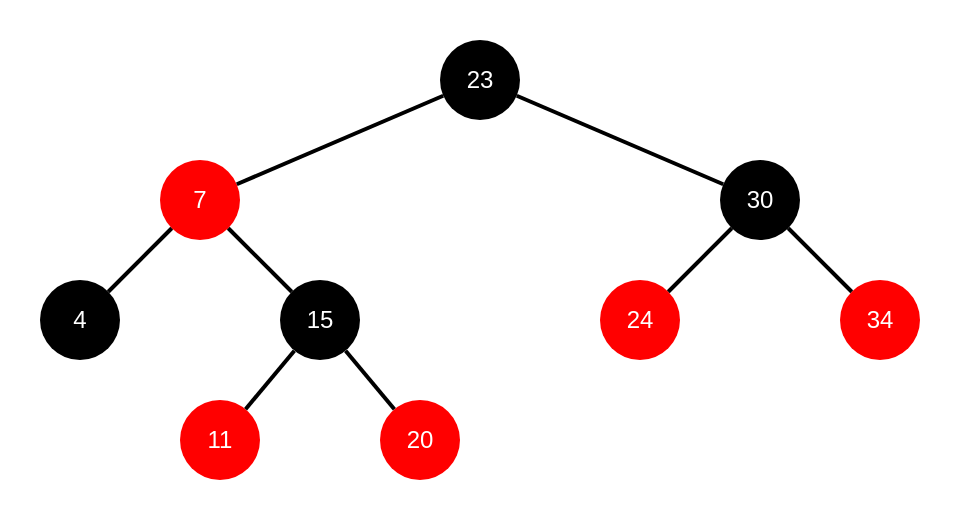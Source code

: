 <mxfile version="13.1.3" pages="6">
    <diagram id="6hGFLwfOUW9BJ-s0fimq" name="visualized">
        <mxGraphModel dx="991" dy="575" grid="1" gridSize="10" guides="1" tooltips="1" connect="1" arrows="1" fold="1" page="1" pageScale="1" pageWidth="827" pageHeight="1169" math="0" shadow="0">
            <root>
                <mxCell id="0"/>
                <mxCell id="1" parent="0"/>
                <mxCell id="19" value="" style="rounded=0;whiteSpace=wrap;html=1;fillColor=#FFFFFF;strokeColor=none;" parent="1" vertex="1">
                    <mxGeometry x="100" y="140" width="480" height="260" as="geometry"/>
                </mxCell>
                <mxCell id="2" value="23" style="ellipse;whiteSpace=wrap;html=1;aspect=fixed;strokeColor=none;strokeWidth=2;fillColor=#000000;fontColor=#ffffff;" parent="1" vertex="1">
                    <mxGeometry x="320" y="160" width="40" height="40" as="geometry"/>
                </mxCell>
                <mxCell id="3" value="30" style="ellipse;whiteSpace=wrap;html=1;aspect=fixed;strokeColor=none;strokeWidth=2;fillColor=#000000;fontColor=#ffffff;" parent="1" vertex="1">
                    <mxGeometry x="460" y="220" width="40" height="40" as="geometry"/>
                </mxCell>
                <mxCell id="4" value="4" style="ellipse;whiteSpace=wrap;html=1;aspect=fixed;strokeColor=none;strokeWidth=2;fillColor=#000000;fontColor=#ffffff;" parent="1" vertex="1">
                    <mxGeometry x="120" y="280" width="40" height="40" as="geometry"/>
                </mxCell>
                <mxCell id="5" value="15" style="ellipse;whiteSpace=wrap;html=1;aspect=fixed;strokeColor=none;strokeWidth=2;fillColor=#000000;fontColor=#ffffff;" parent="1" vertex="1">
                    <mxGeometry x="240" y="280" width="40" height="40" as="geometry"/>
                </mxCell>
                <mxCell id="6" value="11" style="ellipse;whiteSpace=wrap;html=1;aspect=fixed;strokeColor=none;strokeWidth=2;fillColor=#FF0000;fontColor=#ffffff;" parent="1" vertex="1">
                    <mxGeometry x="190" y="340" width="40" height="40" as="geometry"/>
                </mxCell>
                <mxCell id="7" value="7" style="ellipse;whiteSpace=wrap;html=1;aspect=fixed;strokeColor=none;strokeWidth=2;fillColor=#FF0000;fontColor=#ffffff;" parent="1" vertex="1">
                    <mxGeometry x="180" y="220" width="40" height="40" as="geometry"/>
                </mxCell>
                <mxCell id="8" value="20" style="ellipse;whiteSpace=wrap;html=1;aspect=fixed;strokeColor=none;strokeWidth=2;fillColor=#FF0000;fontColor=#ffffff;" parent="1" vertex="1">
                    <mxGeometry x="290" y="340" width="40" height="40" as="geometry"/>
                </mxCell>
                <mxCell id="9" value="24" style="ellipse;whiteSpace=wrap;html=1;aspect=fixed;strokeColor=none;strokeWidth=2;fillColor=#FF0000;fontColor=#ffffff;" parent="1" vertex="1">
                    <mxGeometry x="400" y="280" width="40" height="40" as="geometry"/>
                </mxCell>
                <mxCell id="10" value="34" style="ellipse;whiteSpace=wrap;html=1;aspect=fixed;strokeColor=none;strokeWidth=2;fillColor=#FF0000;fontColor=#ffffff;" parent="1" vertex="1">
                    <mxGeometry x="520" y="280" width="40" height="40" as="geometry"/>
                </mxCell>
                <mxCell id="11" value="" style="endArrow=none;html=1;strokeColor=#000000;strokeWidth=2;" parent="1" source="7" target="2" edge="1">
                    <mxGeometry width="50" height="50" relative="1" as="geometry">
                        <mxPoint x="234.142" y="185.858" as="sourcePoint"/>
                        <mxPoint x="325.858" y="134.142" as="targetPoint"/>
                    </mxGeometry>
                </mxCell>
                <mxCell id="12" value="" style="endArrow=none;html=1;strokeColor=#000000;strokeWidth=2;" parent="1" source="2" target="3" edge="1">
                    <mxGeometry width="50" height="50" relative="1" as="geometry">
                        <mxPoint x="244.142" y="195.858" as="sourcePoint"/>
                        <mxPoint x="335.858" y="144.142" as="targetPoint"/>
                    </mxGeometry>
                </mxCell>
                <mxCell id="13" value="" style="endArrow=none;html=1;strokeColor=#000000;strokeWidth=2;" parent="1" source="5" target="8" edge="1">
                    <mxGeometry width="50" height="50" relative="1" as="geometry">
                        <mxPoint x="254.142" y="205.858" as="sourcePoint"/>
                        <mxPoint x="345.858" y="154.142" as="targetPoint"/>
                    </mxGeometry>
                </mxCell>
                <mxCell id="14" value="" style="endArrow=none;html=1;strokeColor=#000000;strokeWidth=2;" parent="1" source="6" target="5" edge="1">
                    <mxGeometry width="50" height="50" relative="1" as="geometry">
                        <mxPoint x="264.142" y="215.858" as="sourcePoint"/>
                        <mxPoint x="355.858" y="164.142" as="targetPoint"/>
                    </mxGeometry>
                </mxCell>
                <mxCell id="15" value="" style="endArrow=none;html=1;strokeColor=#000000;strokeWidth=2;" parent="1" source="4" target="7" edge="1">
                    <mxGeometry width="50" height="50" relative="1" as="geometry">
                        <mxPoint x="274.142" y="225.858" as="sourcePoint"/>
                        <mxPoint x="365.858" y="174.142" as="targetPoint"/>
                    </mxGeometry>
                </mxCell>
                <mxCell id="16" value="" style="endArrow=none;html=1;strokeColor=#000000;strokeWidth=2;" parent="1" source="5" target="7" edge="1">
                    <mxGeometry width="50" height="50" relative="1" as="geometry">
                        <mxPoint x="284.142" y="235.858" as="sourcePoint"/>
                        <mxPoint x="375.858" y="184.142" as="targetPoint"/>
                    </mxGeometry>
                </mxCell>
                <mxCell id="17" value="" style="endArrow=none;html=1;strokeColor=#000000;strokeWidth=2;" parent="1" source="10" target="3" edge="1">
                    <mxGeometry width="50" height="50" relative="1" as="geometry">
                        <mxPoint x="294.142" y="245.858" as="sourcePoint"/>
                        <mxPoint x="385.858" y="194.142" as="targetPoint"/>
                    </mxGeometry>
                </mxCell>
                <mxCell id="18" value="" style="endArrow=none;html=1;strokeColor=#000000;strokeWidth=2;" parent="1" source="9" target="3" edge="1">
                    <mxGeometry width="50" height="50" relative="1" as="geometry">
                        <mxPoint x="304.142" y="255.858" as="sourcePoint"/>
                        <mxPoint x="395.858" y="204.142" as="targetPoint"/>
                    </mxGeometry>
                </mxCell>
            </root>
        </mxGraphModel>
    </diagram>
    <diagram name="theory" id="3LFVbUVEpeq9X2acvxs5">
        <mxGraphModel dx="991" dy="575" grid="1" gridSize="10" guides="1" tooltips="1" connect="1" arrows="1" fold="1" page="1" pageScale="1" pageWidth="827" pageHeight="1169" math="0" shadow="0">
            <root>
                <mxCell id="3BDkFtxunHl_aMRSUOnI-0"/>
                <mxCell id="3BDkFtxunHl_aMRSUOnI-1" parent="3BDkFtxunHl_aMRSUOnI-0"/>
                <mxCell id="3BDkFtxunHl_aMRSUOnI-2" value="" style="rounded=0;whiteSpace=wrap;html=1;fillColor=#FFFFFF;strokeColor=none;" parent="3BDkFtxunHl_aMRSUOnI-1" vertex="1">
                    <mxGeometry x="30" y="140" width="670" height="320" as="geometry"/>
                </mxCell>
                <mxCell id="3BDkFtxunHl_aMRSUOnI-3" value="23" style="ellipse;whiteSpace=wrap;html=1;aspect=fixed;strokeColor=none;strokeWidth=2;fillColor=#000000;fontColor=#ffffff;" parent="3BDkFtxunHl_aMRSUOnI-1" vertex="1">
                    <mxGeometry x="360" y="160" width="40" height="40" as="geometry"/>
                </mxCell>
                <mxCell id="3BDkFtxunHl_aMRSUOnI-4" value="30" style="ellipse;whiteSpace=wrap;html=1;aspect=fixed;strokeColor=none;strokeWidth=2;fillColor=#000000;fontColor=#ffffff;" parent="3BDkFtxunHl_aMRSUOnI-1" vertex="1">
                    <mxGeometry x="540" y="220" width="40" height="40" as="geometry"/>
                </mxCell>
                <mxCell id="3BDkFtxunHl_aMRSUOnI-5" value="4" style="ellipse;whiteSpace=wrap;html=1;aspect=fixed;strokeColor=none;strokeWidth=2;fillColor=#000000;fontColor=#ffffff;" parent="3BDkFtxunHl_aMRSUOnI-1" vertex="1">
                    <mxGeometry x="80" y="280" width="40" height="40" as="geometry"/>
                </mxCell>
                <mxCell id="3BDkFtxunHl_aMRSUOnI-6" value="15" style="ellipse;whiteSpace=wrap;html=1;aspect=fixed;strokeColor=none;strokeWidth=2;fillColor=#000000;fontColor=#ffffff;" parent="3BDkFtxunHl_aMRSUOnI-1" vertex="1">
                    <mxGeometry x="280" y="280" width="40" height="40" as="geometry"/>
                </mxCell>
                <mxCell id="3BDkFtxunHl_aMRSUOnI-7" value="11" style="ellipse;whiteSpace=wrap;html=1;aspect=fixed;strokeColor=none;strokeWidth=2;fillColor=#FF0000;fontColor=#ffffff;" parent="3BDkFtxunHl_aMRSUOnI-1" vertex="1">
                    <mxGeometry x="210" y="340" width="40" height="40" as="geometry"/>
                </mxCell>
                <mxCell id="3BDkFtxunHl_aMRSUOnI-8" value="7" style="ellipse;whiteSpace=wrap;html=1;aspect=fixed;strokeColor=none;strokeWidth=2;fillColor=#FF0000;fontColor=#ffffff;" parent="3BDkFtxunHl_aMRSUOnI-1" vertex="1">
                    <mxGeometry x="180" y="220" width="40" height="40" as="geometry"/>
                </mxCell>
                <mxCell id="3BDkFtxunHl_aMRSUOnI-9" value="20" style="ellipse;whiteSpace=wrap;html=1;aspect=fixed;strokeColor=none;strokeWidth=2;fillColor=#FF0000;fontColor=#ffffff;" parent="3BDkFtxunHl_aMRSUOnI-1" vertex="1">
                    <mxGeometry x="350" y="340" width="40" height="40" as="geometry"/>
                </mxCell>
                <mxCell id="3BDkFtxunHl_aMRSUOnI-10" value="24" style="ellipse;whiteSpace=wrap;html=1;aspect=fixed;strokeColor=none;strokeWidth=2;fillColor=#FF0000;fontColor=#ffffff;" parent="3BDkFtxunHl_aMRSUOnI-1" vertex="1">
                    <mxGeometry x="470" y="280" width="40" height="40" as="geometry"/>
                </mxCell>
                <mxCell id="3BDkFtxunHl_aMRSUOnI-11" value="34" style="ellipse;whiteSpace=wrap;html=1;aspect=fixed;strokeColor=none;strokeWidth=2;fillColor=#FF0000;fontColor=#ffffff;" parent="3BDkFtxunHl_aMRSUOnI-1" vertex="1">
                    <mxGeometry x="610" y="280" width="40" height="40" as="geometry"/>
                </mxCell>
                <mxCell id="3BDkFtxunHl_aMRSUOnI-12" value="" style="endArrow=none;html=1;strokeColor=#000000;strokeWidth=2;" parent="3BDkFtxunHl_aMRSUOnI-1" source="3BDkFtxunHl_aMRSUOnI-8" target="3BDkFtxunHl_aMRSUOnI-3" edge="1">
                    <mxGeometry width="50" height="50" relative="1" as="geometry">
                        <mxPoint x="274.142" y="185.858" as="sourcePoint"/>
                        <mxPoint x="365.858" y="134.142" as="targetPoint"/>
                    </mxGeometry>
                </mxCell>
                <mxCell id="3BDkFtxunHl_aMRSUOnI-13" value="" style="endArrow=none;html=1;strokeColor=#000000;strokeWidth=2;" parent="3BDkFtxunHl_aMRSUOnI-1" source="3BDkFtxunHl_aMRSUOnI-3" target="3BDkFtxunHl_aMRSUOnI-4" edge="1">
                    <mxGeometry width="50" height="50" relative="1" as="geometry">
                        <mxPoint x="284.142" y="195.858" as="sourcePoint"/>
                        <mxPoint x="375.858" y="144.142" as="targetPoint"/>
                    </mxGeometry>
                </mxCell>
                <mxCell id="3BDkFtxunHl_aMRSUOnI-14" value="" style="endArrow=none;html=1;strokeColor=#000000;strokeWidth=2;" parent="3BDkFtxunHl_aMRSUOnI-1" source="3BDkFtxunHl_aMRSUOnI-6" target="3BDkFtxunHl_aMRSUOnI-9" edge="1">
                    <mxGeometry width="50" height="50" relative="1" as="geometry">
                        <mxPoint x="294.142" y="205.858" as="sourcePoint"/>
                        <mxPoint x="385.858" y="154.142" as="targetPoint"/>
                    </mxGeometry>
                </mxCell>
                <mxCell id="3BDkFtxunHl_aMRSUOnI-15" value="" style="endArrow=none;html=1;strokeColor=#000000;strokeWidth=2;" parent="3BDkFtxunHl_aMRSUOnI-1" source="3BDkFtxunHl_aMRSUOnI-7" target="3BDkFtxunHl_aMRSUOnI-6" edge="1">
                    <mxGeometry width="50" height="50" relative="1" as="geometry">
                        <mxPoint x="304.142" y="215.858" as="sourcePoint"/>
                        <mxPoint x="395.858" y="164.142" as="targetPoint"/>
                    </mxGeometry>
                </mxCell>
                <mxCell id="3BDkFtxunHl_aMRSUOnI-16" value="" style="endArrow=none;html=1;strokeColor=#000000;strokeWidth=2;" parent="3BDkFtxunHl_aMRSUOnI-1" source="3BDkFtxunHl_aMRSUOnI-5" target="3BDkFtxunHl_aMRSUOnI-8" edge="1">
                    <mxGeometry width="50" height="50" relative="1" as="geometry">
                        <mxPoint x="314.142" y="225.858" as="sourcePoint"/>
                        <mxPoint x="405.858" y="174.142" as="targetPoint"/>
                    </mxGeometry>
                </mxCell>
                <mxCell id="3BDkFtxunHl_aMRSUOnI-17" value="" style="endArrow=none;html=1;strokeColor=#000000;strokeWidth=2;" parent="3BDkFtxunHl_aMRSUOnI-1" source="3BDkFtxunHl_aMRSUOnI-6" target="3BDkFtxunHl_aMRSUOnI-8" edge="1">
                    <mxGeometry width="50" height="50" relative="1" as="geometry">
                        <mxPoint x="324.142" y="235.858" as="sourcePoint"/>
                        <mxPoint x="415.858" y="184.142" as="targetPoint"/>
                    </mxGeometry>
                </mxCell>
                <mxCell id="3BDkFtxunHl_aMRSUOnI-18" value="" style="endArrow=none;html=1;strokeColor=#000000;strokeWidth=2;" parent="3BDkFtxunHl_aMRSUOnI-1" source="3BDkFtxunHl_aMRSUOnI-11" target="3BDkFtxunHl_aMRSUOnI-4" edge="1">
                    <mxGeometry width="50" height="50" relative="1" as="geometry">
                        <mxPoint x="334.142" y="245.858" as="sourcePoint"/>
                        <mxPoint x="425.858" y="194.142" as="targetPoint"/>
                    </mxGeometry>
                </mxCell>
                <mxCell id="3BDkFtxunHl_aMRSUOnI-19" value="" style="endArrow=none;html=1;strokeColor=#000000;strokeWidth=2;" parent="3BDkFtxunHl_aMRSUOnI-1" source="3BDkFtxunHl_aMRSUOnI-10" target="3BDkFtxunHl_aMRSUOnI-4" edge="1">
                    <mxGeometry width="50" height="50" relative="1" as="geometry">
                        <mxPoint x="344.142" y="255.858" as="sourcePoint"/>
                        <mxPoint x="435.858" y="204.142" as="targetPoint"/>
                    </mxGeometry>
                </mxCell>
                <mxCell id="9xHRrJsKa_Q5Lx0Kp_sO-1" value="NIL" style="ellipse;whiteSpace=wrap;html=1;aspect=fixed;strokeColor=none;strokeWidth=2;fillColor=#000000;fontColor=#ffffff;" parent="3BDkFtxunHl_aMRSUOnI-1" vertex="1">
                    <mxGeometry x="50" y="345" width="30" height="30" as="geometry"/>
                </mxCell>
                <mxCell id="9xHRrJsKa_Q5Lx0Kp_sO-3" value="NIL" style="ellipse;whiteSpace=wrap;html=1;aspect=fixed;strokeColor=none;strokeWidth=2;fillColor=#000000;fontColor=#ffffff;" parent="3BDkFtxunHl_aMRSUOnI-1" vertex="1">
                    <mxGeometry x="120" y="345" width="30" height="30" as="geometry"/>
                </mxCell>
                <mxCell id="9xHRrJsKa_Q5Lx0Kp_sO-4" value="NIL" style="ellipse;whiteSpace=wrap;html=1;aspect=fixed;strokeColor=none;strokeWidth=2;fillColor=#000000;fontColor=#ffffff;" parent="3BDkFtxunHl_aMRSUOnI-1" vertex="1">
                    <mxGeometry x="180" y="400" width="30" height="30" as="geometry"/>
                </mxCell>
                <mxCell id="9xHRrJsKa_Q5Lx0Kp_sO-5" value="NIL" style="ellipse;whiteSpace=wrap;html=1;aspect=fixed;strokeColor=none;strokeWidth=2;fillColor=#000000;fontColor=#ffffff;" parent="3BDkFtxunHl_aMRSUOnI-1" vertex="1">
                    <mxGeometry x="250" y="400" width="30" height="30" as="geometry"/>
                </mxCell>
                <mxCell id="9xHRrJsKa_Q5Lx0Kp_sO-6" value="NIL" style="ellipse;whiteSpace=wrap;html=1;aspect=fixed;strokeColor=none;strokeWidth=2;fillColor=#000000;fontColor=#ffffff;" parent="3BDkFtxunHl_aMRSUOnI-1" vertex="1">
                    <mxGeometry x="320" y="400" width="30" height="30" as="geometry"/>
                </mxCell>
                <mxCell id="9xHRrJsKa_Q5Lx0Kp_sO-7" value="NIL" style="ellipse;whiteSpace=wrap;html=1;aspect=fixed;strokeColor=none;strokeWidth=2;fillColor=#000000;fontColor=#ffffff;" parent="3BDkFtxunHl_aMRSUOnI-1" vertex="1">
                    <mxGeometry x="390" y="400" width="30" height="30" as="geometry"/>
                </mxCell>
                <mxCell id="9xHRrJsKa_Q5Lx0Kp_sO-8" value="NIL" style="ellipse;whiteSpace=wrap;html=1;aspect=fixed;strokeColor=none;strokeWidth=2;fillColor=#000000;fontColor=#ffffff;" parent="3BDkFtxunHl_aMRSUOnI-1" vertex="1">
                    <mxGeometry x="440" y="345" width="30" height="30" as="geometry"/>
                </mxCell>
                <mxCell id="9xHRrJsKa_Q5Lx0Kp_sO-9" value="NIL" style="ellipse;whiteSpace=wrap;html=1;aspect=fixed;strokeColor=none;strokeWidth=2;fillColor=#000000;fontColor=#ffffff;" parent="3BDkFtxunHl_aMRSUOnI-1" vertex="1">
                    <mxGeometry x="510" y="345" width="30" height="30" as="geometry"/>
                </mxCell>
                <mxCell id="9xHRrJsKa_Q5Lx0Kp_sO-10" value="NIL" style="ellipse;whiteSpace=wrap;html=1;aspect=fixed;strokeColor=none;strokeWidth=2;fillColor=#000000;fontColor=#ffffff;" parent="3BDkFtxunHl_aMRSUOnI-1" vertex="1">
                    <mxGeometry x="580" y="345" width="30" height="30" as="geometry"/>
                </mxCell>
                <mxCell id="9xHRrJsKa_Q5Lx0Kp_sO-11" value="NIL" style="ellipse;whiteSpace=wrap;html=1;aspect=fixed;strokeColor=none;strokeWidth=2;fillColor=#000000;fontColor=#ffffff;" parent="3BDkFtxunHl_aMRSUOnI-1" vertex="1">
                    <mxGeometry x="650" y="345" width="30" height="30" as="geometry"/>
                </mxCell>
                <mxCell id="9xHRrJsKa_Q5Lx0Kp_sO-13" value="" style="endArrow=none;html=1;strokeColor=#000000;strokeWidth=2;" parent="3BDkFtxunHl_aMRSUOnI-1" source="9xHRrJsKa_Q5Lx0Kp_sO-1" target="3BDkFtxunHl_aMRSUOnI-5" edge="1">
                    <mxGeometry width="50" height="50" relative="1" as="geometry">
                        <mxPoint x="127.168" y="299.741" as="sourcePoint"/>
                        <mxPoint x="192.85" y="260.29" as="targetPoint"/>
                    </mxGeometry>
                </mxCell>
                <mxCell id="9xHRrJsKa_Q5Lx0Kp_sO-14" value="" style="endArrow=none;html=1;strokeColor=#000000;strokeWidth=2;" parent="3BDkFtxunHl_aMRSUOnI-1" source="3BDkFtxunHl_aMRSUOnI-5" target="9xHRrJsKa_Q5Lx0Kp_sO-3" edge="1">
                    <mxGeometry width="50" height="50" relative="1" as="geometry">
                        <mxPoint x="137.168" y="309.741" as="sourcePoint"/>
                        <mxPoint x="202.85" y="270.29" as="targetPoint"/>
                    </mxGeometry>
                </mxCell>
                <mxCell id="9xHRrJsKa_Q5Lx0Kp_sO-15" value="" style="endArrow=none;html=1;strokeColor=#000000;strokeWidth=2;" parent="3BDkFtxunHl_aMRSUOnI-1" source="9xHRrJsKa_Q5Lx0Kp_sO-4" target="3BDkFtxunHl_aMRSUOnI-7" edge="1">
                    <mxGeometry width="50" height="50" relative="1" as="geometry">
                        <mxPoint x="147.168" y="319.741" as="sourcePoint"/>
                        <mxPoint x="212.85" y="280.29" as="targetPoint"/>
                    </mxGeometry>
                </mxCell>
                <mxCell id="9xHRrJsKa_Q5Lx0Kp_sO-16" value="" style="endArrow=none;html=1;strokeColor=#000000;strokeWidth=2;" parent="3BDkFtxunHl_aMRSUOnI-1" source="9xHRrJsKa_Q5Lx0Kp_sO-5" target="3BDkFtxunHl_aMRSUOnI-7" edge="1">
                    <mxGeometry width="50" height="50" relative="1" as="geometry">
                        <mxPoint x="157.168" y="329.741" as="sourcePoint"/>
                        <mxPoint x="222.85" y="290.29" as="targetPoint"/>
                    </mxGeometry>
                </mxCell>
                <mxCell id="9xHRrJsKa_Q5Lx0Kp_sO-17" value="" style="endArrow=none;html=1;strokeColor=#000000;strokeWidth=2;" parent="3BDkFtxunHl_aMRSUOnI-1" source="9xHRrJsKa_Q5Lx0Kp_sO-6" target="3BDkFtxunHl_aMRSUOnI-9" edge="1">
                    <mxGeometry width="50" height="50" relative="1" as="geometry">
                        <mxPoint x="167.168" y="339.741" as="sourcePoint"/>
                        <mxPoint x="232.85" y="300.29" as="targetPoint"/>
                    </mxGeometry>
                </mxCell>
                <mxCell id="9xHRrJsKa_Q5Lx0Kp_sO-18" value="" style="endArrow=none;html=1;strokeColor=#000000;strokeWidth=2;" parent="3BDkFtxunHl_aMRSUOnI-1" source="9xHRrJsKa_Q5Lx0Kp_sO-7" target="3BDkFtxunHl_aMRSUOnI-9" edge="1">
                    <mxGeometry width="50" height="50" relative="1" as="geometry">
                        <mxPoint x="177.168" y="349.741" as="sourcePoint"/>
                        <mxPoint x="242.85" y="310.29" as="targetPoint"/>
                    </mxGeometry>
                </mxCell>
                <mxCell id="9xHRrJsKa_Q5Lx0Kp_sO-19" value="" style="endArrow=none;html=1;strokeColor=#000000;strokeWidth=2;" parent="3BDkFtxunHl_aMRSUOnI-1" source="9xHRrJsKa_Q5Lx0Kp_sO-8" target="3BDkFtxunHl_aMRSUOnI-10" edge="1">
                    <mxGeometry width="50" height="50" relative="1" as="geometry">
                        <mxPoint x="187.168" y="359.741" as="sourcePoint"/>
                        <mxPoint x="252.85" y="320.29" as="targetPoint"/>
                    </mxGeometry>
                </mxCell>
                <mxCell id="9xHRrJsKa_Q5Lx0Kp_sO-20" value="" style="endArrow=none;html=1;strokeColor=#000000;strokeWidth=2;" parent="3BDkFtxunHl_aMRSUOnI-1" source="9xHRrJsKa_Q5Lx0Kp_sO-9" target="3BDkFtxunHl_aMRSUOnI-10" edge="1">
                    <mxGeometry width="50" height="50" relative="1" as="geometry">
                        <mxPoint x="197.168" y="369.741" as="sourcePoint"/>
                        <mxPoint x="262.85" y="330.29" as="targetPoint"/>
                    </mxGeometry>
                </mxCell>
                <mxCell id="9xHRrJsKa_Q5Lx0Kp_sO-21" value="" style="endArrow=none;html=1;strokeColor=#000000;strokeWidth=2;" parent="3BDkFtxunHl_aMRSUOnI-1" source="9xHRrJsKa_Q5Lx0Kp_sO-10" target="3BDkFtxunHl_aMRSUOnI-11" edge="1">
                    <mxGeometry width="50" height="50" relative="1" as="geometry">
                        <mxPoint x="207.168" y="379.741" as="sourcePoint"/>
                        <mxPoint x="272.85" y="340.29" as="targetPoint"/>
                    </mxGeometry>
                </mxCell>
                <mxCell id="9xHRrJsKa_Q5Lx0Kp_sO-22" value="" style="endArrow=none;html=1;strokeColor=#000000;strokeWidth=2;" parent="3BDkFtxunHl_aMRSUOnI-1" source="9xHRrJsKa_Q5Lx0Kp_sO-11" target="3BDkFtxunHl_aMRSUOnI-11" edge="1">
                    <mxGeometry width="50" height="50" relative="1" as="geometry">
                        <mxPoint x="217.168" y="389.741" as="sourcePoint"/>
                        <mxPoint x="282.85" y="350.29" as="targetPoint"/>
                    </mxGeometry>
                </mxCell>
            </root>
        </mxGraphModel>
    </diagram>
    <diagram name="black_height" id="te1m3dkhntmDkyzR2aWJ">
        <mxGraphModel dx="991" dy="575" grid="1" gridSize="10" guides="1" tooltips="1" connect="1" arrows="1" fold="1" page="1" pageScale="1" pageWidth="827" pageHeight="1169" math="0" shadow="0">
            <root>
                <mxCell id="plHjzQY8NiuDGEiY0c5O-0"/>
                <mxCell id="plHjzQY8NiuDGEiY0c5O-1" parent="plHjzQY8NiuDGEiY0c5O-0"/>
                <mxCell id="plHjzQY8NiuDGEiY0c5O-2" value="" style="rounded=0;whiteSpace=wrap;html=1;fillColor=#FFFFFF;strokeColor=none;" parent="plHjzQY8NiuDGEiY0c5O-1" vertex="1">
                    <mxGeometry x="30" y="140" width="690" height="320" as="geometry"/>
                </mxCell>
                <mxCell id="plHjzQY8NiuDGEiY0c5O-3" value="23" style="ellipse;whiteSpace=wrap;html=1;aspect=fixed;strokeColor=none;strokeWidth=2;fillColor=#000000;fontColor=#ffffff;" parent="plHjzQY8NiuDGEiY0c5O-1" vertex="1">
                    <mxGeometry x="360" y="160" width="40" height="40" as="geometry"/>
                </mxCell>
                <mxCell id="plHjzQY8NiuDGEiY0c5O-4" value="30" style="ellipse;whiteSpace=wrap;html=1;aspect=fixed;strokeColor=none;strokeWidth=2;fillColor=#000000;fontColor=#ffffff;" parent="plHjzQY8NiuDGEiY0c5O-1" vertex="1">
                    <mxGeometry x="540" y="220" width="40" height="40" as="geometry"/>
                </mxCell>
                <mxCell id="plHjzQY8NiuDGEiY0c5O-5" value="4" style="ellipse;whiteSpace=wrap;html=1;aspect=fixed;strokeColor=none;strokeWidth=2;fillColor=#000000;fontColor=#ffffff;" parent="plHjzQY8NiuDGEiY0c5O-1" vertex="1">
                    <mxGeometry x="80" y="280" width="40" height="40" as="geometry"/>
                </mxCell>
                <mxCell id="plHjzQY8NiuDGEiY0c5O-6" value="15" style="ellipse;whiteSpace=wrap;html=1;aspect=fixed;strokeColor=none;strokeWidth=2;fillColor=#000000;fontColor=#ffffff;" parent="plHjzQY8NiuDGEiY0c5O-1" vertex="1">
                    <mxGeometry x="280" y="280" width="40" height="40" as="geometry"/>
                </mxCell>
                <mxCell id="plHjzQY8NiuDGEiY0c5O-7" value="11" style="ellipse;whiteSpace=wrap;html=1;aspect=fixed;strokeColor=none;strokeWidth=2;fillColor=#FF0000;fontColor=#ffffff;" parent="plHjzQY8NiuDGEiY0c5O-1" vertex="1">
                    <mxGeometry x="210" y="340" width="40" height="40" as="geometry"/>
                </mxCell>
                <mxCell id="plHjzQY8NiuDGEiY0c5O-8" value="7" style="ellipse;whiteSpace=wrap;html=1;aspect=fixed;strokeColor=none;strokeWidth=2;fillColor=#FF0000;fontColor=#ffffff;" parent="plHjzQY8NiuDGEiY0c5O-1" vertex="1">
                    <mxGeometry x="180" y="220" width="40" height="40" as="geometry"/>
                </mxCell>
                <mxCell id="plHjzQY8NiuDGEiY0c5O-9" value="20" style="ellipse;whiteSpace=wrap;html=1;aspect=fixed;strokeColor=none;strokeWidth=2;fillColor=#FF0000;fontColor=#ffffff;" parent="plHjzQY8NiuDGEiY0c5O-1" vertex="1">
                    <mxGeometry x="350" y="340" width="40" height="40" as="geometry"/>
                </mxCell>
                <mxCell id="plHjzQY8NiuDGEiY0c5O-10" value="24" style="ellipse;whiteSpace=wrap;html=1;aspect=fixed;strokeColor=none;strokeWidth=2;fillColor=#FF0000;fontColor=#ffffff;" parent="plHjzQY8NiuDGEiY0c5O-1" vertex="1">
                    <mxGeometry x="470" y="280" width="40" height="40" as="geometry"/>
                </mxCell>
                <mxCell id="plHjzQY8NiuDGEiY0c5O-11" value="34" style="ellipse;whiteSpace=wrap;html=1;aspect=fixed;strokeColor=none;strokeWidth=2;fillColor=#FF0000;fontColor=#ffffff;" parent="plHjzQY8NiuDGEiY0c5O-1" vertex="1">
                    <mxGeometry x="610" y="280" width="40" height="40" as="geometry"/>
                </mxCell>
                <mxCell id="plHjzQY8NiuDGEiY0c5O-12" value="" style="endArrow=none;html=1;strokeColor=#000000;strokeWidth=2;" parent="plHjzQY8NiuDGEiY0c5O-1" source="plHjzQY8NiuDGEiY0c5O-8" target="plHjzQY8NiuDGEiY0c5O-3" edge="1">
                    <mxGeometry width="50" height="50" relative="1" as="geometry">
                        <mxPoint x="274.142" y="185.858" as="sourcePoint"/>
                        <mxPoint x="365.858" y="134.142" as="targetPoint"/>
                    </mxGeometry>
                </mxCell>
                <mxCell id="plHjzQY8NiuDGEiY0c5O-13" value="" style="endArrow=none;html=1;strokeColor=#000000;strokeWidth=2;" parent="plHjzQY8NiuDGEiY0c5O-1" source="plHjzQY8NiuDGEiY0c5O-3" target="plHjzQY8NiuDGEiY0c5O-4" edge="1">
                    <mxGeometry width="50" height="50" relative="1" as="geometry">
                        <mxPoint x="284.142" y="195.858" as="sourcePoint"/>
                        <mxPoint x="375.858" y="144.142" as="targetPoint"/>
                    </mxGeometry>
                </mxCell>
                <mxCell id="plHjzQY8NiuDGEiY0c5O-14" value="" style="endArrow=none;html=1;strokeColor=#000000;strokeWidth=2;" parent="plHjzQY8NiuDGEiY0c5O-1" source="plHjzQY8NiuDGEiY0c5O-6" target="plHjzQY8NiuDGEiY0c5O-9" edge="1">
                    <mxGeometry width="50" height="50" relative="1" as="geometry">
                        <mxPoint x="294.142" y="205.858" as="sourcePoint"/>
                        <mxPoint x="385.858" y="154.142" as="targetPoint"/>
                    </mxGeometry>
                </mxCell>
                <mxCell id="plHjzQY8NiuDGEiY0c5O-15" value="" style="endArrow=none;html=1;strokeColor=#000000;strokeWidth=2;" parent="plHjzQY8NiuDGEiY0c5O-1" source="plHjzQY8NiuDGEiY0c5O-7" target="plHjzQY8NiuDGEiY0c5O-6" edge="1">
                    <mxGeometry width="50" height="50" relative="1" as="geometry">
                        <mxPoint x="304.142" y="215.858" as="sourcePoint"/>
                        <mxPoint x="395.858" y="164.142" as="targetPoint"/>
                    </mxGeometry>
                </mxCell>
                <mxCell id="plHjzQY8NiuDGEiY0c5O-16" value="" style="endArrow=none;html=1;strokeColor=#000000;strokeWidth=2;" parent="plHjzQY8NiuDGEiY0c5O-1" source="plHjzQY8NiuDGEiY0c5O-5" target="plHjzQY8NiuDGEiY0c5O-8" edge="1">
                    <mxGeometry width="50" height="50" relative="1" as="geometry">
                        <mxPoint x="314.142" y="225.858" as="sourcePoint"/>
                        <mxPoint x="405.858" y="174.142" as="targetPoint"/>
                    </mxGeometry>
                </mxCell>
                <mxCell id="plHjzQY8NiuDGEiY0c5O-17" value="" style="endArrow=none;html=1;strokeColor=#000000;strokeWidth=2;" parent="plHjzQY8NiuDGEiY0c5O-1" source="plHjzQY8NiuDGEiY0c5O-6" target="plHjzQY8NiuDGEiY0c5O-8" edge="1">
                    <mxGeometry width="50" height="50" relative="1" as="geometry">
                        <mxPoint x="324.142" y="235.858" as="sourcePoint"/>
                        <mxPoint x="415.858" y="184.142" as="targetPoint"/>
                    </mxGeometry>
                </mxCell>
                <mxCell id="plHjzQY8NiuDGEiY0c5O-18" value="" style="endArrow=none;html=1;strokeColor=#000000;strokeWidth=2;" parent="plHjzQY8NiuDGEiY0c5O-1" source="plHjzQY8NiuDGEiY0c5O-11" target="plHjzQY8NiuDGEiY0c5O-4" edge="1">
                    <mxGeometry width="50" height="50" relative="1" as="geometry">
                        <mxPoint x="334.142" y="245.858" as="sourcePoint"/>
                        <mxPoint x="425.858" y="194.142" as="targetPoint"/>
                    </mxGeometry>
                </mxCell>
                <mxCell id="plHjzQY8NiuDGEiY0c5O-19" value="" style="endArrow=none;html=1;strokeColor=#000000;strokeWidth=2;" parent="plHjzQY8NiuDGEiY0c5O-1" source="plHjzQY8NiuDGEiY0c5O-10" target="plHjzQY8NiuDGEiY0c5O-4" edge="1">
                    <mxGeometry width="50" height="50" relative="1" as="geometry">
                        <mxPoint x="344.142" y="255.858" as="sourcePoint"/>
                        <mxPoint x="435.858" y="204.142" as="targetPoint"/>
                    </mxGeometry>
                </mxCell>
                <mxCell id="plHjzQY8NiuDGEiY0c5O-20" value="NIL" style="ellipse;whiteSpace=wrap;html=1;aspect=fixed;strokeColor=none;strokeWidth=2;fillColor=#000000;fontColor=#ffffff;" parent="plHjzQY8NiuDGEiY0c5O-1" vertex="1">
                    <mxGeometry x="50" y="345" width="30" height="30" as="geometry"/>
                </mxCell>
                <mxCell id="plHjzQY8NiuDGEiY0c5O-21" value="NIL" style="ellipse;whiteSpace=wrap;html=1;aspect=fixed;strokeColor=none;strokeWidth=2;fillColor=#000000;fontColor=#ffffff;" parent="plHjzQY8NiuDGEiY0c5O-1" vertex="1">
                    <mxGeometry x="120" y="345" width="30" height="30" as="geometry"/>
                </mxCell>
                <mxCell id="plHjzQY8NiuDGEiY0c5O-22" value="NIL" style="ellipse;whiteSpace=wrap;html=1;aspect=fixed;strokeColor=none;strokeWidth=2;fillColor=#000000;fontColor=#ffffff;" parent="plHjzQY8NiuDGEiY0c5O-1" vertex="1">
                    <mxGeometry x="180" y="400" width="30" height="30" as="geometry"/>
                </mxCell>
                <mxCell id="plHjzQY8NiuDGEiY0c5O-23" value="NIL" style="ellipse;whiteSpace=wrap;html=1;aspect=fixed;strokeColor=none;strokeWidth=2;fillColor=#000000;fontColor=#ffffff;" parent="plHjzQY8NiuDGEiY0c5O-1" vertex="1">
                    <mxGeometry x="250" y="400" width="30" height="30" as="geometry"/>
                </mxCell>
                <mxCell id="plHjzQY8NiuDGEiY0c5O-24" value="NIL" style="ellipse;whiteSpace=wrap;html=1;aspect=fixed;strokeColor=none;strokeWidth=2;fillColor=#000000;fontColor=#ffffff;" parent="plHjzQY8NiuDGEiY0c5O-1" vertex="1">
                    <mxGeometry x="320" y="400" width="30" height="30" as="geometry"/>
                </mxCell>
                <mxCell id="plHjzQY8NiuDGEiY0c5O-25" value="NIL" style="ellipse;whiteSpace=wrap;html=1;aspect=fixed;strokeColor=none;strokeWidth=2;fillColor=#000000;fontColor=#ffffff;" parent="plHjzQY8NiuDGEiY0c5O-1" vertex="1">
                    <mxGeometry x="390" y="400" width="30" height="30" as="geometry"/>
                </mxCell>
                <mxCell id="plHjzQY8NiuDGEiY0c5O-26" value="NIL" style="ellipse;whiteSpace=wrap;html=1;aspect=fixed;strokeColor=none;strokeWidth=2;fillColor=#000000;fontColor=#ffffff;" parent="plHjzQY8NiuDGEiY0c5O-1" vertex="1">
                    <mxGeometry x="440" y="345" width="30" height="30" as="geometry"/>
                </mxCell>
                <mxCell id="plHjzQY8NiuDGEiY0c5O-27" value="NIL" style="ellipse;whiteSpace=wrap;html=1;aspect=fixed;strokeColor=none;strokeWidth=2;fillColor=#000000;fontColor=#ffffff;" parent="plHjzQY8NiuDGEiY0c5O-1" vertex="1">
                    <mxGeometry x="510" y="345" width="30" height="30" as="geometry"/>
                </mxCell>
                <mxCell id="plHjzQY8NiuDGEiY0c5O-28" value="NIL" style="ellipse;whiteSpace=wrap;html=1;aspect=fixed;strokeColor=none;strokeWidth=2;fillColor=#000000;fontColor=#ffffff;" parent="plHjzQY8NiuDGEiY0c5O-1" vertex="1">
                    <mxGeometry x="580" y="345" width="30" height="30" as="geometry"/>
                </mxCell>
                <mxCell id="plHjzQY8NiuDGEiY0c5O-29" value="NIL" style="ellipse;whiteSpace=wrap;html=1;aspect=fixed;strokeColor=none;strokeWidth=2;fillColor=#000000;fontColor=#ffffff;" parent="plHjzQY8NiuDGEiY0c5O-1" vertex="1">
                    <mxGeometry x="650" y="345" width="30" height="30" as="geometry"/>
                </mxCell>
                <mxCell id="plHjzQY8NiuDGEiY0c5O-30" value="" style="endArrow=none;html=1;strokeColor=#000000;strokeWidth=2;" parent="plHjzQY8NiuDGEiY0c5O-1" source="plHjzQY8NiuDGEiY0c5O-20" target="plHjzQY8NiuDGEiY0c5O-5" edge="1">
                    <mxGeometry width="50" height="50" relative="1" as="geometry">
                        <mxPoint x="127.168" y="299.741" as="sourcePoint"/>
                        <mxPoint x="192.85" y="260.29" as="targetPoint"/>
                    </mxGeometry>
                </mxCell>
                <mxCell id="plHjzQY8NiuDGEiY0c5O-31" value="" style="endArrow=none;html=1;strokeColor=#000000;strokeWidth=2;" parent="plHjzQY8NiuDGEiY0c5O-1" source="plHjzQY8NiuDGEiY0c5O-5" target="plHjzQY8NiuDGEiY0c5O-21" edge="1">
                    <mxGeometry width="50" height="50" relative="1" as="geometry">
                        <mxPoint x="137.168" y="309.741" as="sourcePoint"/>
                        <mxPoint x="202.85" y="270.29" as="targetPoint"/>
                    </mxGeometry>
                </mxCell>
                <mxCell id="plHjzQY8NiuDGEiY0c5O-32" value="" style="endArrow=none;html=1;strokeColor=#000000;strokeWidth=2;" parent="plHjzQY8NiuDGEiY0c5O-1" source="plHjzQY8NiuDGEiY0c5O-22" target="plHjzQY8NiuDGEiY0c5O-7" edge="1">
                    <mxGeometry width="50" height="50" relative="1" as="geometry">
                        <mxPoint x="147.168" y="319.741" as="sourcePoint"/>
                        <mxPoint x="212.85" y="280.29" as="targetPoint"/>
                    </mxGeometry>
                </mxCell>
                <mxCell id="plHjzQY8NiuDGEiY0c5O-33" value="" style="endArrow=none;html=1;strokeColor=#000000;strokeWidth=2;" parent="plHjzQY8NiuDGEiY0c5O-1" source="plHjzQY8NiuDGEiY0c5O-23" target="plHjzQY8NiuDGEiY0c5O-7" edge="1">
                    <mxGeometry width="50" height="50" relative="1" as="geometry">
                        <mxPoint x="157.168" y="329.741" as="sourcePoint"/>
                        <mxPoint x="222.85" y="290.29" as="targetPoint"/>
                    </mxGeometry>
                </mxCell>
                <mxCell id="plHjzQY8NiuDGEiY0c5O-34" value="" style="endArrow=none;html=1;strokeColor=#000000;strokeWidth=2;" parent="plHjzQY8NiuDGEiY0c5O-1" source="plHjzQY8NiuDGEiY0c5O-24" target="plHjzQY8NiuDGEiY0c5O-9" edge="1">
                    <mxGeometry width="50" height="50" relative="1" as="geometry">
                        <mxPoint x="167.168" y="339.741" as="sourcePoint"/>
                        <mxPoint x="232.85" y="300.29" as="targetPoint"/>
                    </mxGeometry>
                </mxCell>
                <mxCell id="plHjzQY8NiuDGEiY0c5O-35" value="" style="endArrow=none;html=1;strokeColor=#000000;strokeWidth=2;" parent="plHjzQY8NiuDGEiY0c5O-1" source="plHjzQY8NiuDGEiY0c5O-25" target="plHjzQY8NiuDGEiY0c5O-9" edge="1">
                    <mxGeometry width="50" height="50" relative="1" as="geometry">
                        <mxPoint x="177.168" y="349.741" as="sourcePoint"/>
                        <mxPoint x="242.85" y="310.29" as="targetPoint"/>
                    </mxGeometry>
                </mxCell>
                <mxCell id="plHjzQY8NiuDGEiY0c5O-36" value="" style="endArrow=none;html=1;strokeColor=#000000;strokeWidth=2;" parent="plHjzQY8NiuDGEiY0c5O-1" source="plHjzQY8NiuDGEiY0c5O-26" target="plHjzQY8NiuDGEiY0c5O-10" edge="1">
                    <mxGeometry width="50" height="50" relative="1" as="geometry">
                        <mxPoint x="187.168" y="359.741" as="sourcePoint"/>
                        <mxPoint x="252.85" y="320.29" as="targetPoint"/>
                    </mxGeometry>
                </mxCell>
                <mxCell id="plHjzQY8NiuDGEiY0c5O-37" value="" style="endArrow=none;html=1;strokeColor=#000000;strokeWidth=2;" parent="plHjzQY8NiuDGEiY0c5O-1" source="plHjzQY8NiuDGEiY0c5O-27" target="plHjzQY8NiuDGEiY0c5O-10" edge="1">
                    <mxGeometry width="50" height="50" relative="1" as="geometry">
                        <mxPoint x="197.168" y="369.741" as="sourcePoint"/>
                        <mxPoint x="262.85" y="330.29" as="targetPoint"/>
                    </mxGeometry>
                </mxCell>
                <mxCell id="plHjzQY8NiuDGEiY0c5O-38" value="" style="endArrow=none;html=1;strokeColor=#000000;strokeWidth=2;" parent="plHjzQY8NiuDGEiY0c5O-1" source="plHjzQY8NiuDGEiY0c5O-28" target="plHjzQY8NiuDGEiY0c5O-11" edge="1">
                    <mxGeometry width="50" height="50" relative="1" as="geometry">
                        <mxPoint x="207.168" y="379.741" as="sourcePoint"/>
                        <mxPoint x="272.85" y="340.29" as="targetPoint"/>
                    </mxGeometry>
                </mxCell>
                <mxCell id="plHjzQY8NiuDGEiY0c5O-39" value="" style="endArrow=none;html=1;strokeColor=#000000;strokeWidth=2;" parent="plHjzQY8NiuDGEiY0c5O-1" source="plHjzQY8NiuDGEiY0c5O-29" target="plHjzQY8NiuDGEiY0c5O-11" edge="1">
                    <mxGeometry width="50" height="50" relative="1" as="geometry">
                        <mxPoint x="217.168" y="389.741" as="sourcePoint"/>
                        <mxPoint x="282.85" y="350.29" as="targetPoint"/>
                    </mxGeometry>
                </mxCell>
                <mxCell id="ILxRi8F9TTSWx92EpV4K-0" value="&lt;b style=&quot;color: rgb(0 , 0 , 0)&quot;&gt;&lt;font style=&quot;font-size: 14px&quot;&gt;0&lt;/font&gt;&lt;/b&gt;" style="text;html=1;strokeColor=none;fillColor=none;align=center;verticalAlign=middle;whiteSpace=wrap;rounded=0;" parent="plHjzQY8NiuDGEiY0c5O-1" vertex="1">
                    <mxGeometry x="610" y="350" width="20" height="20" as="geometry"/>
                </mxCell>
                <mxCell id="ILxRi8F9TTSWx92EpV4K-1" value="&lt;b style=&quot;color: rgb(0 , 0 , 0)&quot;&gt;&lt;font style=&quot;font-size: 14px&quot;&gt;0&lt;/font&gt;&lt;/b&gt;" style="text;html=1;strokeColor=none;fillColor=none;align=center;verticalAlign=middle;whiteSpace=wrap;rounded=0;" parent="plHjzQY8NiuDGEiY0c5O-1" vertex="1">
                    <mxGeometry x="540" y="350" width="20" height="20" as="geometry"/>
                </mxCell>
                <mxCell id="ILxRi8F9TTSWx92EpV4K-2" value="&lt;b style=&quot;color: rgb(0 , 0 , 0)&quot;&gt;&lt;font style=&quot;font-size: 14px&quot;&gt;0&lt;/font&gt;&lt;/b&gt;" style="text;html=1;strokeColor=none;fillColor=none;align=center;verticalAlign=middle;whiteSpace=wrap;rounded=0;" parent="plHjzQY8NiuDGEiY0c5O-1" vertex="1">
                    <mxGeometry x="470" y="350" width="20" height="20" as="geometry"/>
                </mxCell>
                <mxCell id="ILxRi8F9TTSWx92EpV4K-3" value="&lt;b style=&quot;color: rgb(0 , 0 , 0)&quot;&gt;&lt;font style=&quot;font-size: 14px&quot;&gt;0&lt;/font&gt;&lt;/b&gt;" style="text;html=1;strokeColor=none;fillColor=none;align=center;verticalAlign=middle;whiteSpace=wrap;rounded=0;" parent="plHjzQY8NiuDGEiY0c5O-1" vertex="1">
                    <mxGeometry x="420" y="405" width="20" height="20" as="geometry"/>
                </mxCell>
                <mxCell id="ILxRi8F9TTSWx92EpV4K-4" value="&lt;b style=&quot;color: rgb(0 , 0 , 0)&quot;&gt;&lt;font style=&quot;font-size: 14px&quot;&gt;0&lt;/font&gt;&lt;/b&gt;" style="text;html=1;strokeColor=none;fillColor=none;align=center;verticalAlign=middle;whiteSpace=wrap;rounded=0;" parent="plHjzQY8NiuDGEiY0c5O-1" vertex="1">
                    <mxGeometry x="350" y="405" width="20" height="20" as="geometry"/>
                </mxCell>
                <mxCell id="ILxRi8F9TTSWx92EpV4K-5" value="&lt;b style=&quot;color: rgb(0 , 0 , 0)&quot;&gt;&lt;font style=&quot;font-size: 14px&quot;&gt;0&lt;/font&gt;&lt;/b&gt;" style="text;html=1;strokeColor=none;fillColor=none;align=center;verticalAlign=middle;whiteSpace=wrap;rounded=0;" parent="plHjzQY8NiuDGEiY0c5O-1" vertex="1">
                    <mxGeometry x="280" y="405" width="20" height="20" as="geometry"/>
                </mxCell>
                <mxCell id="ILxRi8F9TTSWx92EpV4K-6" value="&lt;b style=&quot;color: rgb(0 , 0 , 0)&quot;&gt;&lt;font style=&quot;font-size: 14px&quot;&gt;0&lt;/font&gt;&lt;/b&gt;" style="text;html=1;strokeColor=none;fillColor=none;align=center;verticalAlign=middle;whiteSpace=wrap;rounded=0;" parent="plHjzQY8NiuDGEiY0c5O-1" vertex="1">
                    <mxGeometry x="210" y="405" width="20" height="20" as="geometry"/>
                </mxCell>
                <mxCell id="ILxRi8F9TTSWx92EpV4K-7" value="&lt;b style=&quot;color: rgb(0 , 0 , 0)&quot;&gt;&lt;font style=&quot;font-size: 14px&quot;&gt;0&lt;/font&gt;&lt;/b&gt;" style="text;html=1;strokeColor=none;fillColor=none;align=center;verticalAlign=middle;whiteSpace=wrap;rounded=0;" parent="plHjzQY8NiuDGEiY0c5O-1" vertex="1">
                    <mxGeometry x="150" y="350" width="20" height="20" as="geometry"/>
                </mxCell>
                <mxCell id="ILxRi8F9TTSWx92EpV4K-8" value="&lt;b style=&quot;color: rgb(0 , 0 , 0)&quot;&gt;&lt;font style=&quot;font-size: 14px&quot;&gt;0&lt;/font&gt;&lt;/b&gt;" style="text;html=1;strokeColor=none;fillColor=none;align=center;verticalAlign=middle;whiteSpace=wrap;rounded=0;" parent="plHjzQY8NiuDGEiY0c5O-1" vertex="1">
                    <mxGeometry x="80" y="350" width="20" height="20" as="geometry"/>
                </mxCell>
                <mxCell id="ILxRi8F9TTSWx92EpV4K-9" value="&lt;b style=&quot;color: rgb(0 , 0 , 0)&quot;&gt;&lt;font style=&quot;font-size: 14px&quot;&gt;0&lt;/font&gt;&lt;/b&gt;" style="text;html=1;strokeColor=none;fillColor=none;align=center;verticalAlign=middle;whiteSpace=wrap;rounded=0;" parent="plHjzQY8NiuDGEiY0c5O-1" vertex="1">
                    <mxGeometry x="680" y="350" width="20" height="20" as="geometry"/>
                </mxCell>
                <mxCell id="ILxRi8F9TTSWx92EpV4K-10" value="&lt;b style=&quot;color: rgb(0 , 0 , 0)&quot;&gt;&lt;font style=&quot;font-size: 14px&quot;&gt;1&lt;/font&gt;&lt;/b&gt;&lt;span style=&quot;color: rgba(0 , 0 , 0 , 0) ; font-family: monospace ; font-size: 0px&quot;&gt;%3CmxGraphModel%3E%3Croot%3E%3CmxCell%20id%3D%220%22%2F%3E%3CmxCell%20id%3D%221%22%20parent%3D%220%22%2F%3E%3CmxCell%20id%3D%222%22%20value%3D%22%26lt%3Bb%20style%3D%26quot%3Bcolor%3A%20rgb(0%20%2C%200%20%2C%200)%26quot%3B%26gt%3B%26lt%3Bfont%20style%3D%26quot%3Bfont-size%3A%2014px%26quot%3B%26gt%3B0%26lt%3B%2Ffont%26gt%3B%26lt%3B%2Fb%26gt%3B%22%20style%3D%22text%3Bhtml%3D1%3BstrokeColor%3Dnone%3BfillColor%3Dnone%3Balign%3Dcenter%3BverticalAlign%3Dmiddle%3BwhiteSpace%3Dwrap%3Brounded%3D0%3B%22%20vertex%3D%221%22%20parent%3D%221%22%3E%3CmxGeometry%20x%3D%22120%22%20y%3D%2280%22%20width%3D%2220%22%20height%3D%2220%22%20as%3D%22geometry%22%2F%3E%3C%2FmxCell%3E%3C%2Froot%3E%3C%2FmxGraphModel%3E&lt;/span&gt;" style="text;html=1;strokeColor=none;fillColor=none;align=center;verticalAlign=middle;whiteSpace=wrap;rounded=0;" parent="plHjzQY8NiuDGEiY0c5O-1" vertex="1">
                    <mxGeometry x="580" y="230" width="20" height="20" as="geometry"/>
                </mxCell>
                <mxCell id="ILxRi8F9TTSWx92EpV4K-11" value="&lt;b style=&quot;color: rgb(0 , 0 , 0)&quot;&gt;&lt;font style=&quot;font-size: 14px&quot;&gt;1&lt;/font&gt;&lt;/b&gt;&lt;span style=&quot;color: rgba(0 , 0 , 0 , 0) ; font-family: monospace ; font-size: 0px&quot;&gt;%3CmxGraphModel%3E%3Croot%3E%3CmxCell%20id%3D%220%22%2F%3E%3CmxCell%20id%3D%221%22%20parent%3D%220%22%2F%3E%3CmxCell%20id%3D%222%22%20value%3D%22%26lt%3Bb%20style%3D%26quot%3Bcolor%3A%20rgb(0%20%2C%200%20%2C%200)%26quot%3B%26gt%3B%26lt%3Bfont%20style%3D%26quot%3Bfont-size%3A%2014px%26quot%3B%26gt%3B0%26lt%3B%2Ffont%26gt%3B%26lt%3B%2Fb%26gt%3B%22%20style%3D%22text%3Bhtml%3D1%3BstrokeColor%3Dnone%3BfillColor%3Dnone%3Balign%3Dcenter%3BverticalAlign%3Dmiddle%3BwhiteSpace%3Dwrap%3Brounded%3D0%3B%22%20vertex%3D%221%22%20parent%3D%221%22%3E%3CmxGeometry%20x%3D%22120%22%20y%3D%2280%22%20width%3D%2220%22%20height%3D%2220%22%20as%3D%22geometry%22%2F%3E%3C%2FmxCell%3E%3C%2Froot%3E%3C%2FmxGraphModel%3E&lt;/span&gt;" style="text;html=1;strokeColor=none;fillColor=none;align=center;verticalAlign=middle;whiteSpace=wrap;rounded=0;" parent="plHjzQY8NiuDGEiY0c5O-1" vertex="1">
                    <mxGeometry x="320" y="290" width="20" height="20" as="geometry"/>
                </mxCell>
                <mxCell id="ILxRi8F9TTSWx92EpV4K-12" value="&lt;b style=&quot;color: rgb(0 , 0 , 0)&quot;&gt;&lt;font style=&quot;font-size: 14px&quot;&gt;1&lt;/font&gt;&lt;/b&gt;&lt;span style=&quot;color: rgba(0 , 0 , 0 , 0) ; font-family: monospace ; font-size: 0px&quot;&gt;%3CmxGraphModel%3E%3Croot%3E%3CmxCell%20id%3D%220%22%2F%3E%3CmxCell%20id%3D%221%22%20parent%3D%220%22%2F%3E%3CmxCell%20id%3D%222%22%20value%3D%22%26lt%3Bb%20style%3D%26quot%3Bcolor%3A%20rgb(0%20%2C%200%20%2C%200)%26quot%3B%26gt%3B%26lt%3Bfont%20style%3D%26quot%3Bfont-size%3A%2014px%26quot%3B%26gt%3B0%26lt%3B%2Ffont%26gt%3B%26lt%3B%2Fb%26gt%3B%22%20style%3D%22text%3Bhtml%3D1%3BstrokeColor%3Dnone%3BfillColor%3Dnone%3Balign%3Dcenter%3BverticalAlign%3Dmiddle%3BwhiteSpace%3Dwrap%3Brounded%3D0%3B%22%20vertex%3D%221%22%20parent%3D%221%22%3E%3CmxGeometry%20x%3D%22120%22%20y%3D%2280%22%20width%3D%2220%22%20height%3D%2220%22%20as%3D%22geometry%22%2F%3E%3C%2FmxCell%3E%3C%2Froot%3E%3C%2FmxGraphModel%3E&lt;/span&gt;" style="text;html=1;strokeColor=none;fillColor=none;align=center;verticalAlign=middle;whiteSpace=wrap;rounded=0;" parent="plHjzQY8NiuDGEiY0c5O-1" vertex="1">
                    <mxGeometry x="120" y="290" width="20" height="20" as="geometry"/>
                </mxCell>
                <mxCell id="ILxRi8F9TTSWx92EpV4K-13" value="&lt;font color=&quot;#000000&quot;&gt;&lt;span style=&quot;font-size: 14px&quot;&gt;&lt;b&gt;2&lt;/b&gt;&lt;/span&gt;&lt;/font&gt;" style="text;html=1;strokeColor=none;fillColor=none;align=center;verticalAlign=middle;whiteSpace=wrap;rounded=0;" parent="plHjzQY8NiuDGEiY0c5O-1" vertex="1">
                    <mxGeometry x="400" y="170" width="20" height="20" as="geometry"/>
                </mxCell>
                <mxCell id="ILxRi8F9TTSWx92EpV4K-15" value="&lt;font color=&quot;#000000&quot;&gt;&lt;span style=&quot;font-size: 14px&quot;&gt;&lt;b&gt;1&lt;/b&gt;&lt;/span&gt;&lt;/font&gt;" style="text;html=1;strokeColor=none;fillColor=none;align=center;verticalAlign=middle;whiteSpace=wrap;rounded=0;" parent="plHjzQY8NiuDGEiY0c5O-1" vertex="1">
                    <mxGeometry x="250" y="350" width="20" height="20" as="geometry"/>
                </mxCell>
                <mxCell id="ILxRi8F9TTSWx92EpV4K-18" value="&lt;font color=&quot;#000000&quot;&gt;&lt;span style=&quot;font-size: 14px&quot;&gt;&lt;b&gt;2&lt;/b&gt;&lt;/span&gt;&lt;/font&gt;" style="text;html=1;strokeColor=none;fillColor=none;align=center;verticalAlign=middle;whiteSpace=wrap;rounded=0;" parent="plHjzQY8NiuDGEiY0c5O-1" vertex="1">
                    <mxGeometry x="230" y="240" width="20" height="20" as="geometry"/>
                </mxCell>
                <mxCell id="ILxRi8F9TTSWx92EpV4K-19" value="&lt;font color=&quot;#000000&quot;&gt;&lt;span style=&quot;font-size: 14px&quot;&gt;&lt;b&gt;1&lt;/b&gt;&lt;/span&gt;&lt;/font&gt;" style="text;html=1;strokeColor=none;fillColor=none;align=center;verticalAlign=middle;whiteSpace=wrap;rounded=0;" parent="plHjzQY8NiuDGEiY0c5O-1" vertex="1">
                    <mxGeometry x="390" y="350" width="20" height="20" as="geometry"/>
                </mxCell>
                <mxCell id="ILxRi8F9TTSWx92EpV4K-20" value="&lt;font color=&quot;#000000&quot;&gt;&lt;span style=&quot;font-size: 14px&quot;&gt;&lt;b&gt;1&lt;/b&gt;&lt;/span&gt;&lt;/font&gt;" style="text;html=1;strokeColor=none;fillColor=none;align=center;verticalAlign=middle;whiteSpace=wrap;rounded=0;" parent="plHjzQY8NiuDGEiY0c5O-1" vertex="1">
                    <mxGeometry x="510" y="290" width="20" height="20" as="geometry"/>
                </mxCell>
                <mxCell id="ILxRi8F9TTSWx92EpV4K-21" value="&lt;font color=&quot;#000000&quot;&gt;&lt;span style=&quot;font-size: 14px&quot;&gt;&lt;b&gt;1&lt;/b&gt;&lt;/span&gt;&lt;/font&gt;" style="text;html=1;strokeColor=none;fillColor=none;align=center;verticalAlign=middle;whiteSpace=wrap;rounded=0;" parent="plHjzQY8NiuDGEiY0c5O-1" vertex="1">
                    <mxGeometry x="650" y="290" width="20" height="20" as="geometry"/>
                </mxCell>
            </root>
        </mxGraphModel>
    </diagram>
    <diagram name="implementation" id="5uG-N1yPchQ6WroNXmmT">
        &#xa;        
        <mxGraphModel dx="715" dy="575" grid="1" gridSize="10" guides="1" tooltips="1" connect="1" arrows="1" fold="1" page="1" pageScale="1" pageWidth="827" pageHeight="1169" math="0" shadow="0">
            &#xa;            
            <root>
                &#xa;                
                <mxCell id="FXUCoAb7Mco_hMLZKSYN-0"/>
                &#xa;                
                <mxCell id="FXUCoAb7Mco_hMLZKSYN-1" parent="FXUCoAb7Mco_hMLZKSYN-0"/>
                &#xa;                
                <mxCell id="FXUCoAb7Mco_hMLZKSYN-2" value="" style="rounded=0;whiteSpace=wrap;html=1;fillColor=#FFFFFF;strokeColor=none;" parent="FXUCoAb7Mco_hMLZKSYN-1" vertex="1">
                    &#xa;                    
                    <mxGeometry x="100" y="120" width="520" height="340" as="geometry"/>
                    &#xa;                
                </mxCell>
                &#xa;                
                <mxCell id="FXUCoAb7Mco_hMLZKSYN-3" value="23" style="ellipse;whiteSpace=wrap;html=1;aspect=fixed;strokeColor=none;strokeWidth=2;fillColor=#000000;fontColor=#ffffff;" parent="FXUCoAb7Mco_hMLZKSYN-1" vertex="1">
                    &#xa;                    
                    <mxGeometry x="320" y="160" width="40" height="40" as="geometry"/>
                    &#xa;                
                </mxCell>
                &#xa;                
                <mxCell id="FXUCoAb7Mco_hMLZKSYN-4" value="30" style="ellipse;whiteSpace=wrap;html=1;aspect=fixed;strokeColor=none;strokeWidth=2;fillColor=#000000;fontColor=#ffffff;" parent="FXUCoAb7Mco_hMLZKSYN-1" vertex="1">
                    &#xa;                    
                    <mxGeometry x="460" y="220" width="40" height="40" as="geometry"/>
                    &#xa;                
                </mxCell>
                &#xa;                
                <mxCell id="FXUCoAb7Mco_hMLZKSYN-5" value="4" style="ellipse;whiteSpace=wrap;html=1;aspect=fixed;strokeColor=none;strokeWidth=2;fillColor=#000000;fontColor=#ffffff;" parent="FXUCoAb7Mco_hMLZKSYN-1" vertex="1">
                    &#xa;                    
                    <mxGeometry x="120" y="280" width="40" height="40" as="geometry"/>
                    &#xa;                
                </mxCell>
                &#xa;                
                <mxCell id="FXUCoAb7Mco_hMLZKSYN-6" value="15" style="ellipse;whiteSpace=wrap;html=1;aspect=fixed;strokeColor=none;strokeWidth=2;fillColor=#000000;fontColor=#ffffff;" parent="FXUCoAb7Mco_hMLZKSYN-1" vertex="1">
                    &#xa;                    
                    <mxGeometry x="240" y="280" width="40" height="40" as="geometry"/>
                    &#xa;                
                </mxCell>
                &#xa;                
                <mxCell id="FXUCoAb7Mco_hMLZKSYN-7" value="11" style="ellipse;whiteSpace=wrap;html=1;aspect=fixed;strokeColor=none;strokeWidth=2;fillColor=#FF0000;fontColor=#ffffff;" parent="FXUCoAb7Mco_hMLZKSYN-1" vertex="1">
                    &#xa;                    
                    <mxGeometry x="190" y="340" width="40" height="40" as="geometry"/>
                    &#xa;                
                </mxCell>
                &#xa;                
                <mxCell id="FXUCoAb7Mco_hMLZKSYN-8" value="7" style="ellipse;whiteSpace=wrap;html=1;aspect=fixed;strokeColor=none;strokeWidth=2;fillColor=#FF0000;fontColor=#ffffff;" parent="FXUCoAb7Mco_hMLZKSYN-1" vertex="1">
                    &#xa;                    
                    <mxGeometry x="180" y="220" width="40" height="40" as="geometry"/>
                    &#xa;                
                </mxCell>
                &#xa;                
                <mxCell id="FXUCoAb7Mco_hMLZKSYN-9" value="20" style="ellipse;whiteSpace=wrap;html=1;aspect=fixed;strokeColor=none;strokeWidth=2;fillColor=#FF0000;fontColor=#ffffff;" parent="FXUCoAb7Mco_hMLZKSYN-1" vertex="1">
                    &#xa;                    
                    <mxGeometry x="290" y="340" width="40" height="40" as="geometry"/>
                    &#xa;                
                </mxCell>
                &#xa;                
                <mxCell id="FXUCoAb7Mco_hMLZKSYN-10" value="24" style="ellipse;whiteSpace=wrap;html=1;aspect=fixed;strokeColor=none;strokeWidth=2;fillColor=#FF0000;fontColor=#ffffff;" parent="FXUCoAb7Mco_hMLZKSYN-1" vertex="1">
                    &#xa;                    
                    <mxGeometry x="400" y="280" width="40" height="40" as="geometry"/>
                    &#xa;                
                </mxCell>
                &#xa;                
                <mxCell id="FXUCoAb7Mco_hMLZKSYN-11" value="34" style="ellipse;whiteSpace=wrap;html=1;aspect=fixed;strokeColor=none;strokeWidth=2;fillColor=#FF0000;fontColor=#ffffff;" parent="FXUCoAb7Mco_hMLZKSYN-1" vertex="1">
                    &#xa;                    
                    <mxGeometry x="520" y="280" width="40" height="40" as="geometry"/>
                    &#xa;                
                </mxCell>
                &#xa;                
                <mxCell id="FXUCoAb7Mco_hMLZKSYN-12" value="" style="endArrow=none;html=1;strokeColor=#000000;strokeWidth=2;" parent="FXUCoAb7Mco_hMLZKSYN-1" source="FXUCoAb7Mco_hMLZKSYN-8" target="FXUCoAb7Mco_hMLZKSYN-3" edge="1">
                    &#xa;                    
                    <mxGeometry width="50" height="50" relative="1" as="geometry">
                        &#xa;                        
                        <mxPoint x="234.142" y="185.858" as="sourcePoint"/>
                        &#xa;                        
                        <mxPoint x="325.858" y="134.142" as="targetPoint"/>
                        &#xa;                    
                    </mxGeometry>
                    &#xa;                
                </mxCell>
                &#xa;                
                <mxCell id="FXUCoAb7Mco_hMLZKSYN-13" value="" style="endArrow=none;html=1;strokeColor=#000000;strokeWidth=2;" parent="FXUCoAb7Mco_hMLZKSYN-1" source="FXUCoAb7Mco_hMLZKSYN-3" target="FXUCoAb7Mco_hMLZKSYN-4" edge="1">
                    &#xa;                    
                    <mxGeometry width="50" height="50" relative="1" as="geometry">
                        &#xa;                        
                        <mxPoint x="244.142" y="195.858" as="sourcePoint"/>
                        &#xa;                        
                        <mxPoint x="335.858" y="144.142" as="targetPoint"/>
                        &#xa;                    
                    </mxGeometry>
                    &#xa;                
                </mxCell>
                &#xa;                
                <mxCell id="FXUCoAb7Mco_hMLZKSYN-14" value="" style="endArrow=none;html=1;strokeColor=#000000;strokeWidth=2;" parent="FXUCoAb7Mco_hMLZKSYN-1" source="FXUCoAb7Mco_hMLZKSYN-6" target="FXUCoAb7Mco_hMLZKSYN-9" edge="1">
                    &#xa;                    
                    <mxGeometry width="50" height="50" relative="1" as="geometry">
                        &#xa;                        
                        <mxPoint x="254.142" y="205.858" as="sourcePoint"/>
                        &#xa;                        
                        <mxPoint x="345.858" y="154.142" as="targetPoint"/>
                        &#xa;                    
                    </mxGeometry>
                    &#xa;                
                </mxCell>
                &#xa;                
                <mxCell id="FXUCoAb7Mco_hMLZKSYN-15" value="" style="endArrow=none;html=1;strokeColor=#000000;strokeWidth=2;" parent="FXUCoAb7Mco_hMLZKSYN-1" source="FXUCoAb7Mco_hMLZKSYN-7" target="FXUCoAb7Mco_hMLZKSYN-6" edge="1">
                    &#xa;                    
                    <mxGeometry width="50" height="50" relative="1" as="geometry">
                        &#xa;                        
                        <mxPoint x="264.142" y="215.858" as="sourcePoint"/>
                        &#xa;                        
                        <mxPoint x="355.858" y="164.142" as="targetPoint"/>
                        &#xa;                    
                    </mxGeometry>
                    &#xa;                
                </mxCell>
                &#xa;                
                <mxCell id="FXUCoAb7Mco_hMLZKSYN-16" value="" style="endArrow=none;html=1;strokeColor=#000000;strokeWidth=2;" parent="FXUCoAb7Mco_hMLZKSYN-1" source="FXUCoAb7Mco_hMLZKSYN-5" target="FXUCoAb7Mco_hMLZKSYN-8" edge="1">
                    &#xa;                    
                    <mxGeometry width="50" height="50" relative="1" as="geometry">
                        &#xa;                        
                        <mxPoint x="274.142" y="225.858" as="sourcePoint"/>
                        &#xa;                        
                        <mxPoint x="365.858" y="174.142" as="targetPoint"/>
                        &#xa;                    
                    </mxGeometry>
                    &#xa;                
                </mxCell>
                &#xa;                
                <mxCell id="FXUCoAb7Mco_hMLZKSYN-17" value="" style="endArrow=none;html=1;strokeColor=#000000;strokeWidth=2;" parent="FXUCoAb7Mco_hMLZKSYN-1" source="FXUCoAb7Mco_hMLZKSYN-6" target="FXUCoAb7Mco_hMLZKSYN-8" edge="1">
                    &#xa;                    
                    <mxGeometry width="50" height="50" relative="1" as="geometry">
                        &#xa;                        
                        <mxPoint x="284.142" y="235.858" as="sourcePoint"/>
                        &#xa;                        
                        <mxPoint x="375.858" y="184.142" as="targetPoint"/>
                        &#xa;                    
                    </mxGeometry>
                    &#xa;                
                </mxCell>
                &#xa;                
                <mxCell id="FXUCoAb7Mco_hMLZKSYN-18" value="" style="endArrow=none;html=1;strokeColor=#000000;strokeWidth=2;" parent="FXUCoAb7Mco_hMLZKSYN-1" source="FXUCoAb7Mco_hMLZKSYN-11" target="FXUCoAb7Mco_hMLZKSYN-4" edge="1">
                    &#xa;                    
                    <mxGeometry width="50" height="50" relative="1" as="geometry">
                        &#xa;                        
                        <mxPoint x="294.142" y="245.858" as="sourcePoint"/>
                        &#xa;                        
                        <mxPoint x="385.858" y="194.142" as="targetPoint"/>
                        &#xa;                    
                    </mxGeometry>
                    &#xa;                
                </mxCell>
                &#xa;                
                <mxCell id="FXUCoAb7Mco_hMLZKSYN-19" value="" style="endArrow=none;html=1;strokeColor=#000000;strokeWidth=2;" parent="FXUCoAb7Mco_hMLZKSYN-1" source="FXUCoAb7Mco_hMLZKSYN-10" target="FXUCoAb7Mco_hMLZKSYN-4" edge="1">
                    &#xa;                    
                    <mxGeometry width="50" height="50" relative="1" as="geometry">
                        &#xa;                        
                        <mxPoint x="304.142" y="255.858" as="sourcePoint"/>
                        &#xa;                        
                        <mxPoint x="395.858" y="204.142" as="targetPoint"/>
                        &#xa;                    
                    </mxGeometry>
                    &#xa;                
                </mxCell>
                &#xa;                
                <mxCell id="1eduQN-iE5uahdZ0mx4j-0" value="NIL" style="ellipse;whiteSpace=wrap;html=1;aspect=fixed;strokeColor=none;strokeWidth=2;fillColor=#000000;fontColor=#ffffff;" parent="FXUCoAb7Mco_hMLZKSYN-1" vertex="1">
                    &#xa;                    
                    <mxGeometry x="325" y="420" width="30" height="30" as="geometry"/>
                    &#xa;                
                </mxCell>
                &#xa;                
                <mxCell id="1eduQN-iE5uahdZ0mx4j-1" value="" style="endArrow=none;html=1;strokeColor=#000000;strokeWidth=2;edgeStyle=orthogonalEdgeStyle;curved=1;" parent="FXUCoAb7Mco_hMLZKSYN-1" source="1eduQN-iE5uahdZ0mx4j-0" target="FXUCoAb7Mco_hMLZKSYN-9" edge="1">
                    &#xa;                    
                    <mxGeometry width="50" height="50" relative="1" as="geometry">
                        &#xa;                        
                        <mxPoint x="109.995" y="629.223" as="sourcePoint"/>
                        &#xa;                        
                        <mxPoint x="213.237" y="584.998" as="targetPoint"/>
                        &#xa;                    
                    </mxGeometry>
                    &#xa;                
                </mxCell>
                &#xa;                
                <mxCell id="1eduQN-iE5uahdZ0mx4j-2" value="" style="endArrow=none;html=1;strokeColor=#000000;strokeWidth=2;edgeStyle=orthogonalEdgeStyle;curved=1;" parent="FXUCoAb7Mco_hMLZKSYN-1" source="1eduQN-iE5uahdZ0mx4j-0" target="FXUCoAb7Mco_hMLZKSYN-7" edge="1">
                    &#xa;                    
                    <mxGeometry width="50" height="50" relative="1" as="geometry">
                        &#xa;                        
                        <mxPoint x="340" y="440" as="sourcePoint"/>
                        &#xa;                        
                        <mxPoint x="320" y="390" as="targetPoint"/>
                        &#xa;                    
                    </mxGeometry>
                    &#xa;                
                </mxCell>
                &#xa;                
                <mxCell id="1eduQN-iE5uahdZ0mx4j-3" value="" style="endArrow=none;html=1;strokeColor=#000000;strokeWidth=2;edgeStyle=orthogonalEdgeStyle;curved=1;" parent="FXUCoAb7Mco_hMLZKSYN-1" source="1eduQN-iE5uahdZ0mx4j-0" target="FXUCoAb7Mco_hMLZKSYN-5" edge="1">
                    &#xa;                    
                    <mxGeometry width="50" height="50" relative="1" as="geometry">
                        &#xa;                        
                        <mxPoint x="340" y="440" as="sourcePoint"/>
                        &#xa;                        
                        <mxPoint x="330" y="400" as="targetPoint"/>
                        &#xa;                    
                    </mxGeometry>
                    &#xa;                
                </mxCell>
                &#xa;                
                <mxCell id="1eduQN-iE5uahdZ0mx4j-4" value="" style="endArrow=none;html=1;strokeColor=#000000;strokeWidth=2;edgeStyle=orthogonalEdgeStyle;curved=1;" parent="FXUCoAb7Mco_hMLZKSYN-1" source="1eduQN-iE5uahdZ0mx4j-0" target="FXUCoAb7Mco_hMLZKSYN-3" edge="1">
                    &#xa;                    
                    <mxGeometry width="50" height="50" relative="1" as="geometry">
                        &#xa;                        
                        <mxPoint x="620" y="150" as="sourcePoint"/>
                        &#xa;                        
                        <mxPoint x="340" y="150" as="targetPoint"/>
                        &#xa;                        
                        <Array as="points">
                            &#xa;                            
                            <mxPoint x="590" y="435"/>
                            &#xa;                            
                            <mxPoint x="590" y="140"/>
                            &#xa;                            
                            <mxPoint x="340" y="140"/>
                            &#xa;                        
                        </Array>
                        &#xa;                    
                    </mxGeometry>
                    &#xa;                
                </mxCell>
                &#xa;                
                <mxCell id="1eduQN-iE5uahdZ0mx4j-5" value="" style="endArrow=none;html=1;strokeColor=#000000;strokeWidth=2;edgeStyle=orthogonalEdgeStyle;curved=1;" parent="FXUCoAb7Mco_hMLZKSYN-1" source="1eduQN-iE5uahdZ0mx4j-0" target="FXUCoAb7Mco_hMLZKSYN-10" edge="1">
                    &#xa;                    
                    <mxGeometry width="50" height="50" relative="1" as="geometry">
                        &#xa;                        
                        <mxPoint x="380" y="460" as="sourcePoint"/>
                        &#xa;                        
                        <mxPoint x="350" y="420" as="targetPoint"/>
                        &#xa;                    
                    </mxGeometry>
                    &#xa;                
                </mxCell>
                &#xa;                
                <mxCell id="1eduQN-iE5uahdZ0mx4j-6" value="" style="endArrow=none;html=1;strokeColor=#000000;strokeWidth=2;edgeStyle=orthogonalEdgeStyle;curved=1;" parent="FXUCoAb7Mco_hMLZKSYN-1" source="1eduQN-iE5uahdZ0mx4j-0" target="FXUCoAb7Mco_hMLZKSYN-11" edge="1">
                    &#xa;                    
                    <mxGeometry width="50" height="50" relative="1" as="geometry">
                        &#xa;                        
                        <mxPoint x="390" y="470" as="sourcePoint"/>
                        &#xa;                        
                        <mxPoint x="360" y="430" as="targetPoint"/>
                        &#xa;                    
                    </mxGeometry>
                    &#xa;                
                </mxCell>
                &#xa;            
            </root>
            &#xa;        
        </mxGraphModel>
        &#xa;    
    </diagram>
    <diagram id="Qtc8k4Ej4E2_jF9x3GHs" name="left_rotation">
        &#xa;        
        <mxGraphModel dx="991" dy="575" grid="1" gridSize="10" guides="1" tooltips="1" connect="1" arrows="1" fold="1" page="1" pageScale="1" pageWidth="850" pageHeight="1100" math="0" shadow="0">
            &#xa;            
            <root>
                &#xa;                
                <mxCell id="r5Pg7tNitYTx42a6meTz-0"/>
                &#xa;                
                <mxCell id="r5Pg7tNitYTx42a6meTz-1" parent="r5Pg7tNitYTx42a6meTz-0"/>
                &#xa;                
                <mxCell id="17ri1gyHeIR9pPJ-igV4-43" value="" style="rounded=0;whiteSpace=wrap;html=1;strokeColor=none;fillColor=#FFFFFF;" parent="r5Pg7tNitYTx42a6meTz-1" vertex="1">
                    &#xa;                    
                    <mxGeometry x="40" y="140" width="560" height="600" as="geometry"/>
                    &#xa;                
                </mxCell>
                &#xa;                
                <mxCell id="17ri1gyHeIR9pPJ-igV4-1" value="23" style="ellipse;whiteSpace=wrap;html=1;aspect=fixed;strokeColor=#006EAF;strokeWidth=2;fillColor=#1BA1E2;fontColor=#ffffff;" parent="r5Pg7tNitYTx42a6meTz-1" vertex="1">
                    &#xa;                    
                    <mxGeometry x="320" y="160" width="40" height="40" as="geometry"/>
                    &#xa;                
                </mxCell>
                &#xa;                
                <mxCell id="17ri1gyHeIR9pPJ-igV4-2" value="30" style="ellipse;whiteSpace=wrap;html=1;aspect=fixed;strokeColor=#006EAF;strokeWidth=2;fillColor=#1BA1E2;fontColor=#ffffff;" parent="r5Pg7tNitYTx42a6meTz-1" vertex="1">
                    &#xa;                    
                    <mxGeometry x="460" y="220" width="40" height="40" as="geometry"/>
                    &#xa;                
                </mxCell>
                &#xa;                
                <mxCell id="17ri1gyHeIR9pPJ-igV4-3" value="4" style="ellipse;whiteSpace=wrap;html=1;aspect=fixed;strokeColor=#006EAF;strokeWidth=2;fillColor=#1BA1E2;fontColor=#ffffff;" parent="r5Pg7tNitYTx42a6meTz-1" vertex="1">
                    &#xa;                    
                    <mxGeometry x="120" y="280" width="40" height="40" as="geometry"/>
                    &#xa;                
                </mxCell>
                &#xa;                
                <mxCell id="17ri1gyHeIR9pPJ-igV4-4" value="15" style="ellipse;whiteSpace=wrap;html=1;aspect=fixed;strokeColor=#FF8000;strokeWidth=2;fillColor=#1BA1E2;fontColor=#ffffff;" parent="r5Pg7tNitYTx42a6meTz-1" vertex="1">
                    &#xa;                    
                    <mxGeometry x="240" y="280" width="40" height="40" as="geometry"/>
                    &#xa;                
                </mxCell>
                &#xa;                
                <mxCell id="17ri1gyHeIR9pPJ-igV4-5" value="11" style="ellipse;whiteSpace=wrap;html=1;aspect=fixed;strokeColor=#006EAF;strokeWidth=2;fillColor=#1BA1E2;fontColor=#ffffff;" parent="r5Pg7tNitYTx42a6meTz-1" vertex="1">
                    &#xa;                    
                    <mxGeometry x="190" y="340" width="40" height="40" as="geometry"/>
                    &#xa;                
                </mxCell>
                &#xa;                
                <mxCell id="17ri1gyHeIR9pPJ-igV4-6" value="7" style="ellipse;whiteSpace=wrap;html=1;aspect=fixed;strokeColor=#FF8000;strokeWidth=2;fillColor=#1BA1E2;fontColor=#ffffff;" parent="r5Pg7tNitYTx42a6meTz-1" vertex="1">
                    &#xa;                    
                    <mxGeometry x="180" y="220" width="40" height="40" as="geometry"/>
                    &#xa;                
                </mxCell>
                &#xa;                
                <mxCell id="17ri1gyHeIR9pPJ-igV4-7" value="20" style="ellipse;whiteSpace=wrap;html=1;aspect=fixed;strokeColor=#006EAF;strokeWidth=2;fillColor=#1BA1E2;fontColor=#ffffff;" parent="r5Pg7tNitYTx42a6meTz-1" vertex="1">
                    &#xa;                    
                    <mxGeometry x="290" y="340" width="40" height="40" as="geometry"/>
                    &#xa;                
                </mxCell>
                &#xa;                
                <mxCell id="17ri1gyHeIR9pPJ-igV4-8" value="24" style="ellipse;whiteSpace=wrap;html=1;aspect=fixed;strokeColor=#006EAF;strokeWidth=2;fillColor=#1BA1E2;fontColor=#ffffff;" parent="r5Pg7tNitYTx42a6meTz-1" vertex="1">
                    &#xa;                    
                    <mxGeometry x="400" y="280" width="40" height="40" as="geometry"/>
                    &#xa;                
                </mxCell>
                &#xa;                
                <mxCell id="17ri1gyHeIR9pPJ-igV4-9" value="34" style="ellipse;whiteSpace=wrap;html=1;aspect=fixed;strokeColor=#006EAF;strokeWidth=2;fillColor=#1BA1E2;fontColor=#ffffff;" parent="r5Pg7tNitYTx42a6meTz-1" vertex="1">
                    &#xa;                    
                    <mxGeometry x="520" y="280" width="40" height="40" as="geometry"/>
                    &#xa;                
                </mxCell>
                &#xa;                
                <mxCell id="17ri1gyHeIR9pPJ-igV4-10" value="" style="endArrow=none;html=1;strokeColor=#000000;strokeWidth=2;" parent="r5Pg7tNitYTx42a6meTz-1" source="17ri1gyHeIR9pPJ-igV4-6" target="17ri1gyHeIR9pPJ-igV4-1" edge="1">
                    &#xa;                    
                    <mxGeometry width="50" height="50" relative="1" as="geometry">
                        &#xa;                        
                        <mxPoint x="234.142" y="185.858" as="sourcePoint"/>
                        &#xa;                        
                        <mxPoint x="325.858" y="134.142" as="targetPoint"/>
                        &#xa;                    
                    </mxGeometry>
                    &#xa;                
                </mxCell>
                &#xa;                
                <mxCell id="17ri1gyHeIR9pPJ-igV4-11" value="" style="endArrow=none;html=1;strokeColor=#000000;strokeWidth=2;" parent="r5Pg7tNitYTx42a6meTz-1" source="17ri1gyHeIR9pPJ-igV4-1" target="17ri1gyHeIR9pPJ-igV4-2" edge="1">
                    &#xa;                    
                    <mxGeometry width="50" height="50" relative="1" as="geometry">
                        &#xa;                        
                        <mxPoint x="244.142" y="195.858" as="sourcePoint"/>
                        &#xa;                        
                        <mxPoint x="335.858" y="144.142" as="targetPoint"/>
                        &#xa;                    
                    </mxGeometry>
                    &#xa;                
                </mxCell>
                &#xa;                
                <mxCell id="17ri1gyHeIR9pPJ-igV4-12" value="" style="endArrow=none;html=1;strokeColor=#000000;strokeWidth=2;" parent="r5Pg7tNitYTx42a6meTz-1" source="17ri1gyHeIR9pPJ-igV4-4" target="17ri1gyHeIR9pPJ-igV4-7" edge="1">
                    &#xa;                    
                    <mxGeometry width="50" height="50" relative="1" as="geometry">
                        &#xa;                        
                        <mxPoint x="254.142" y="205.858" as="sourcePoint"/>
                        &#xa;                        
                        <mxPoint x="345.858" y="154.142" as="targetPoint"/>
                        &#xa;                    
                    </mxGeometry>
                    &#xa;                
                </mxCell>
                &#xa;                
                <mxCell id="17ri1gyHeIR9pPJ-igV4-13" value="" style="endArrow=none;html=1;strokeColor=#000000;strokeWidth=2;" parent="r5Pg7tNitYTx42a6meTz-1" source="17ri1gyHeIR9pPJ-igV4-5" target="17ri1gyHeIR9pPJ-igV4-4" edge="1">
                    &#xa;                    
                    <mxGeometry width="50" height="50" relative="1" as="geometry">
                        &#xa;                        
                        <mxPoint x="264.142" y="215.858" as="sourcePoint"/>
                        &#xa;                        
                        <mxPoint x="355.858" y="164.142" as="targetPoint"/>
                        &#xa;                    
                    </mxGeometry>
                    &#xa;                
                </mxCell>
                &#xa;                
                <mxCell id="17ri1gyHeIR9pPJ-igV4-14" value="" style="endArrow=none;html=1;strokeColor=#000000;strokeWidth=2;" parent="r5Pg7tNitYTx42a6meTz-1" source="17ri1gyHeIR9pPJ-igV4-3" target="17ri1gyHeIR9pPJ-igV4-6" edge="1">
                    &#xa;                    
                    <mxGeometry width="50" height="50" relative="1" as="geometry">
                        &#xa;                        
                        <mxPoint x="274.142" y="225.858" as="sourcePoint"/>
                        &#xa;                        
                        <mxPoint x="365.858" y="174.142" as="targetPoint"/>
                        &#xa;                    
                    </mxGeometry>
                    &#xa;                
                </mxCell>
                &#xa;                
                <mxCell id="17ri1gyHeIR9pPJ-igV4-15" value="" style="endArrow=none;html=1;strokeColor=#000000;strokeWidth=2;" parent="r5Pg7tNitYTx42a6meTz-1" source="17ri1gyHeIR9pPJ-igV4-4" target="17ri1gyHeIR9pPJ-igV4-6" edge="1">
                    &#xa;                    
                    <mxGeometry width="50" height="50" relative="1" as="geometry">
                        &#xa;                        
                        <mxPoint x="284.142" y="235.858" as="sourcePoint"/>
                        &#xa;                        
                        <mxPoint x="375.858" y="184.142" as="targetPoint"/>
                        &#xa;                    
                    </mxGeometry>
                    &#xa;                
                </mxCell>
                &#xa;                
                <mxCell id="17ri1gyHeIR9pPJ-igV4-16" value="" style="endArrow=none;html=1;strokeColor=#000000;strokeWidth=2;" parent="r5Pg7tNitYTx42a6meTz-1" source="17ri1gyHeIR9pPJ-igV4-9" target="17ri1gyHeIR9pPJ-igV4-2" edge="1">
                    &#xa;                    
                    <mxGeometry width="50" height="50" relative="1" as="geometry">
                        &#xa;                        
                        <mxPoint x="294.142" y="245.858" as="sourcePoint"/>
                        &#xa;                        
                        <mxPoint x="385.858" y="194.142" as="targetPoint"/>
                        &#xa;                    
                    </mxGeometry>
                    &#xa;                
                </mxCell>
                &#xa;                
                <mxCell id="17ri1gyHeIR9pPJ-igV4-17" value="" style="endArrow=none;html=1;strokeColor=#000000;strokeWidth=2;" parent="r5Pg7tNitYTx42a6meTz-1" source="17ri1gyHeIR9pPJ-igV4-8" target="17ri1gyHeIR9pPJ-igV4-2" edge="1">
                    &#xa;                    
                    <mxGeometry width="50" height="50" relative="1" as="geometry">
                        &#xa;                        
                        <mxPoint x="304.142" y="255.858" as="sourcePoint"/>
                        &#xa;                        
                        <mxPoint x="395.858" y="204.142" as="targetPoint"/>
                        &#xa;                    
                    </mxGeometry>
                    &#xa;                
                </mxCell>
                &#xa;                
                <mxCell id="17ri1gyHeIR9pPJ-igV4-18" value="&lt;b style=&quot;color: rgb(0 , 0 , 0)&quot;&gt;&lt;font style=&quot;font-size: 14px&quot;&gt;x&lt;/font&gt;&lt;/b&gt;" style="text;html=1;strokeColor=none;fillColor=none;align=center;verticalAlign=middle;whiteSpace=wrap;rounded=0;" parent="r5Pg7tNitYTx42a6meTz-1" vertex="1">
                    &#xa;                    
                    <mxGeometry x="140" y="230" width="40" height="20" as="geometry"/>
                    &#xa;                
                </mxCell>
                &#xa;                
                <mxCell id="17ri1gyHeIR9pPJ-igV4-19" value="&lt;b style=&quot;color: rgb(0 , 0 , 0)&quot;&gt;&lt;font style=&quot;font-size: 14px&quot;&gt;y&lt;/font&gt;&lt;/b&gt;" style="text;html=1;strokeColor=none;fillColor=none;align=center;verticalAlign=middle;whiteSpace=wrap;rounded=0;" parent="r5Pg7tNitYTx42a6meTz-1" vertex="1">
                    &#xa;                    
                    <mxGeometry x="200" y="290" width="40" height="20" as="geometry"/>
                    &#xa;                
                </mxCell>
                &#xa;                
                <mxCell id="17ri1gyHeIR9pPJ-igV4-20" value="" style="shape=mxgraph.arrows.jump-in_arrow_2;html=1;verticalLabelPosition=bottom;verticalAlign=top;strokeWidth=2;strokeColor=none;fillColor=#FF8000;rotation=110;" parent="r5Pg7tNitYTx42a6meTz-1" vertex="1">
                    &#xa;                    
                    <mxGeometry x="240" y="224.19" width="38.45" height="65.81" as="geometry"/>
                    &#xa;                
                </mxCell>
                &#xa;                
                <mxCell id="17ri1gyHeIR9pPJ-igV4-21" value="23" style="ellipse;whiteSpace=wrap;html=1;aspect=fixed;strokeColor=#006EAF;strokeWidth=2;fillColor=#1BA1E2;fontColor=#ffffff;" parent="r5Pg7tNitYTx42a6meTz-1" vertex="1">
                    &#xa;                    
                    <mxGeometry x="320" y="500" width="40" height="40" as="geometry"/>
                    &#xa;                
                </mxCell>
                &#xa;                
                <mxCell id="17ri1gyHeIR9pPJ-igV4-22" value="30" style="ellipse;whiteSpace=wrap;html=1;aspect=fixed;strokeColor=#006EAF;strokeWidth=2;fillColor=#1BA1E2;fontColor=#ffffff;" parent="r5Pg7tNitYTx42a6meTz-1" vertex="1">
                    &#xa;                    
                    <mxGeometry x="460" y="560" width="40" height="40" as="geometry"/>
                    &#xa;                
                </mxCell>
                &#xa;                
                <mxCell id="17ri1gyHeIR9pPJ-igV4-23" value="4" style="ellipse;whiteSpace=wrap;html=1;aspect=fixed;strokeColor=#006EAF;strokeWidth=2;fillColor=#1BA1E2;fontColor=#ffffff;" parent="r5Pg7tNitYTx42a6meTz-1" vertex="1">
                    &#xa;                    
                    <mxGeometry x="70" y="680" width="40" height="40" as="geometry"/>
                    &#xa;                
                </mxCell>
                &#xa;                
                <mxCell id="17ri1gyHeIR9pPJ-igV4-24" value="15" style="ellipse;whiteSpace=wrap;html=1;aspect=fixed;strokeColor=#FF8000;strokeWidth=2;fillColor=#1BA1E2;fontColor=#ffffff;" parent="r5Pg7tNitYTx42a6meTz-1" vertex="1">
                    &#xa;                    
                    <mxGeometry x="180" y="560" width="40" height="40" as="geometry"/>
                    &#xa;                
                </mxCell>
                &#xa;                
                <mxCell id="17ri1gyHeIR9pPJ-igV4-25" value="11" style="ellipse;whiteSpace=wrap;html=1;aspect=fixed;strokeColor=#006EAF;strokeWidth=2;fillColor=#1BA1E2;fontColor=#ffffff;" parent="r5Pg7tNitYTx42a6meTz-1" vertex="1">
                    &#xa;                    
                    <mxGeometry x="170" y="680" width="40" height="40" as="geometry"/>
                    &#xa;                
                </mxCell>
                &#xa;                
                <mxCell id="17ri1gyHeIR9pPJ-igV4-26" value="7" style="ellipse;whiteSpace=wrap;html=1;aspect=fixed;strokeColor=#FF8000;strokeWidth=2;fillColor=#1BA1E2;fontColor=#ffffff;" parent="r5Pg7tNitYTx42a6meTz-1" vertex="1">
                    &#xa;                    
                    <mxGeometry x="120" y="620" width="40" height="40" as="geometry"/>
                    &#xa;                
                </mxCell>
                &#xa;                
                <mxCell id="17ri1gyHeIR9pPJ-igV4-27" value="20" style="ellipse;whiteSpace=wrap;html=1;aspect=fixed;strokeColor=#006EAF;strokeWidth=2;fillColor=#1BA1E2;fontColor=#ffffff;" parent="r5Pg7tNitYTx42a6meTz-1" vertex="1">
                    &#xa;                    
                    <mxGeometry x="238.45" y="620" width="40" height="40" as="geometry"/>
                    &#xa;                
                </mxCell>
                &#xa;                
                <mxCell id="17ri1gyHeIR9pPJ-igV4-28" value="24" style="ellipse;whiteSpace=wrap;html=1;aspect=fixed;strokeColor=#006EAF;strokeWidth=2;fillColor=#1BA1E2;fontColor=#ffffff;" parent="r5Pg7tNitYTx42a6meTz-1" vertex="1">
                    &#xa;                    
                    <mxGeometry x="400" y="620" width="40" height="40" as="geometry"/>
                    &#xa;                
                </mxCell>
                &#xa;                
                <mxCell id="17ri1gyHeIR9pPJ-igV4-29" value="34" style="ellipse;whiteSpace=wrap;html=1;aspect=fixed;strokeColor=#006EAF;strokeWidth=2;fillColor=#1BA1E2;fontColor=#ffffff;" parent="r5Pg7tNitYTx42a6meTz-1" vertex="1">
                    &#xa;                    
                    <mxGeometry x="520" y="620" width="40" height="40" as="geometry"/>
                    &#xa;                
                </mxCell>
                &#xa;                
                <mxCell id="17ri1gyHeIR9pPJ-igV4-30" value="" style="endArrow=none;html=1;strokeColor=#000000;strokeWidth=2;" parent="r5Pg7tNitYTx42a6meTz-1" source="17ri1gyHeIR9pPJ-igV4-24" target="17ri1gyHeIR9pPJ-igV4-21" edge="1">
                    &#xa;                    
                    <mxGeometry width="50" height="50" relative="1" as="geometry">
                        &#xa;                        
                        <mxPoint x="234.142" y="525.858" as="sourcePoint"/>
                        &#xa;                        
                        <mxPoint x="325.858" y="474.142" as="targetPoint"/>
                        &#xa;                    
                    </mxGeometry>
                    &#xa;                
                </mxCell>
                &#xa;                
                <mxCell id="17ri1gyHeIR9pPJ-igV4-31" value="" style="endArrow=none;html=1;strokeColor=#000000;strokeWidth=2;" parent="r5Pg7tNitYTx42a6meTz-1" source="17ri1gyHeIR9pPJ-igV4-21" target="17ri1gyHeIR9pPJ-igV4-22" edge="1">
                    &#xa;                    
                    <mxGeometry width="50" height="50" relative="1" as="geometry">
                        &#xa;                        
                        <mxPoint x="244.142" y="535.858" as="sourcePoint"/>
                        &#xa;                        
                        <mxPoint x="335.858" y="484.142" as="targetPoint"/>
                        &#xa;                    
                    </mxGeometry>
                    &#xa;                
                </mxCell>
                &#xa;                
                <mxCell id="17ri1gyHeIR9pPJ-igV4-32" value="" style="endArrow=none;html=1;strokeColor=#000000;strokeWidth=2;" parent="r5Pg7tNitYTx42a6meTz-1" source="17ri1gyHeIR9pPJ-igV4-24" target="17ri1gyHeIR9pPJ-igV4-27" edge="1">
                    &#xa;                    
                    <mxGeometry width="50" height="50" relative="1" as="geometry">
                        &#xa;                        
                        <mxPoint x="254.142" y="545.858" as="sourcePoint"/>
                        &#xa;                        
                        <mxPoint x="345.858" y="494.142" as="targetPoint"/>
                        &#xa;                    
                    </mxGeometry>
                    &#xa;                
                </mxCell>
                &#xa;                
                <mxCell id="17ri1gyHeIR9pPJ-igV4-33" value="" style="endArrow=none;html=1;strokeColor=#000000;strokeWidth=2;" parent="r5Pg7tNitYTx42a6meTz-1" source="17ri1gyHeIR9pPJ-igV4-25" target="17ri1gyHeIR9pPJ-igV4-26" edge="1">
                    &#xa;                    
                    <mxGeometry width="50" height="50" relative="1" as="geometry">
                        &#xa;                        
                        <mxPoint x="264.142" y="555.858" as="sourcePoint"/>
                        &#xa;                        
                        <mxPoint x="355.858" y="504.142" as="targetPoint"/>
                        &#xa;                    
                    </mxGeometry>
                    &#xa;                
                </mxCell>
                &#xa;                
                <mxCell id="17ri1gyHeIR9pPJ-igV4-34" value="" style="endArrow=none;html=1;strokeColor=#000000;strokeWidth=2;" parent="r5Pg7tNitYTx42a6meTz-1" source="17ri1gyHeIR9pPJ-igV4-23" target="17ri1gyHeIR9pPJ-igV4-26" edge="1">
                    &#xa;                    
                    <mxGeometry width="50" height="50" relative="1" as="geometry">
                        &#xa;                        
                        <mxPoint x="274.142" y="565.858" as="sourcePoint"/>
                        &#xa;                        
                        <mxPoint x="365.858" y="514.142" as="targetPoint"/>
                        &#xa;                    
                    </mxGeometry>
                    &#xa;                
                </mxCell>
                &#xa;                
                <mxCell id="17ri1gyHeIR9pPJ-igV4-35" value="" style="endArrow=none;html=1;strokeColor=#000000;strokeWidth=2;" parent="r5Pg7tNitYTx42a6meTz-1" source="17ri1gyHeIR9pPJ-igV4-24" target="17ri1gyHeIR9pPJ-igV4-26" edge="1">
                    &#xa;                    
                    <mxGeometry width="50" height="50" relative="1" as="geometry">
                        &#xa;                        
                        <mxPoint x="284.142" y="575.858" as="sourcePoint"/>
                        &#xa;                        
                        <mxPoint x="375.858" y="524.142" as="targetPoint"/>
                        &#xa;                    
                    </mxGeometry>
                    &#xa;                
                </mxCell>
                &#xa;                
                <mxCell id="17ri1gyHeIR9pPJ-igV4-36" value="" style="endArrow=none;html=1;strokeColor=#000000;strokeWidth=2;" parent="r5Pg7tNitYTx42a6meTz-1" source="17ri1gyHeIR9pPJ-igV4-29" target="17ri1gyHeIR9pPJ-igV4-22" edge="1">
                    &#xa;                    
                    <mxGeometry width="50" height="50" relative="1" as="geometry">
                        &#xa;                        
                        <mxPoint x="294.142" y="585.858" as="sourcePoint"/>
                        &#xa;                        
                        <mxPoint x="385.858" y="534.142" as="targetPoint"/>
                        &#xa;                    
                    </mxGeometry>
                    &#xa;                
                </mxCell>
                &#xa;                
                <mxCell id="17ri1gyHeIR9pPJ-igV4-37" value="" style="endArrow=none;html=1;strokeColor=#000000;strokeWidth=2;" parent="r5Pg7tNitYTx42a6meTz-1" source="17ri1gyHeIR9pPJ-igV4-28" target="17ri1gyHeIR9pPJ-igV4-22" edge="1">
                    &#xa;                    
                    <mxGeometry width="50" height="50" relative="1" as="geometry">
                        &#xa;                        
                        <mxPoint x="304.142" y="595.858" as="sourcePoint"/>
                        &#xa;                        
                        <mxPoint x="395.858" y="544.142" as="targetPoint"/>
                        &#xa;                    
                    </mxGeometry>
                    &#xa;                
                </mxCell>
                &#xa;                
                <mxCell id="17ri1gyHeIR9pPJ-igV4-38" value="&lt;b style=&quot;color: rgb(0 , 0 , 0)&quot;&gt;&lt;font style=&quot;font-size: 14px&quot;&gt;x&lt;/font&gt;&lt;/b&gt;" style="text;html=1;strokeColor=none;fillColor=none;align=center;verticalAlign=middle;whiteSpace=wrap;rounded=0;" parent="r5Pg7tNitYTx42a6meTz-1" vertex="1">
                    &#xa;                    
                    <mxGeometry x="80" y="630" width="40" height="20" as="geometry"/>
                    &#xa;                
                </mxCell>
                &#xa;                
                <mxCell id="17ri1gyHeIR9pPJ-igV4-39" value="&lt;b style=&quot;color: rgb(0 , 0 , 0)&quot;&gt;&lt;font style=&quot;font-size: 14px&quot;&gt;y&lt;/font&gt;&lt;/b&gt;" style="text;html=1;strokeColor=none;fillColor=none;align=center;verticalAlign=middle;whiteSpace=wrap;rounded=0;" parent="r5Pg7tNitYTx42a6meTz-1" vertex="1">
                    &#xa;                    
                    <mxGeometry x="140" y="570" width="40" height="20" as="geometry"/>
                    &#xa;                
                </mxCell>
                &#xa;                
                <mxCell id="17ri1gyHeIR9pPJ-igV4-41" value="" style="html=1;shadow=0;dashed=0;align=center;verticalAlign=middle;shape=mxgraph.arrows2.arrow;dy=0.45;dx=30.5;notch=0;strokeColor=none;fillColor=#FF9933;rotation=90;" parent="r5Pg7tNitYTx42a6meTz-1" vertex="1">
                    &#xa;                    
                    <mxGeometry x="315" y="430" width="50" height="40" as="geometry"/>
                    &#xa;                
                </mxCell>
                &#xa;                
                <mxCell id="17ri1gyHeIR9pPJ-igV4-42" value="&lt;b style=&quot;color: rgb(0 , 0 , 0)&quot;&gt;&lt;font style=&quot;font-size: 14px&quot;&gt;Left Rotate&lt;/font&gt;&lt;/b&gt;" style="text;html=1;strokeColor=none;fillColor=none;align=center;verticalAlign=middle;whiteSpace=wrap;rounded=0;" parent="r5Pg7tNitYTx42a6meTz-1" vertex="1">
                    &#xa;                    
                    <mxGeometry x="300" y="400" width="80" height="20" as="geometry"/>
                    &#xa;                
                </mxCell>
                &#xa;            
            </root>
            &#xa;        
        </mxGraphModel>
        &#xa;    
    </diagram>
    <diagram name="right_rotate" id="z2ytX8kydFKeb37spOGS">
        &#xa;        &#xa;        &#xa;        &#xa;        &#xa;        
        <mxGraphModel dx="1705" dy="844" grid="1" gridSize="10" guides="1" tooltips="1" connect="1" arrows="1" fold="1" page="1" pageScale="1" pageWidth="850" pageHeight="1100" math="0" shadow="0">
            &#xa;            &#xa;            &#xa;            &#xa;            &#xa;            
            <root>
                &#xa;                &#xa;                &#xa;                &#xa;                &#xa;                
                <mxCell id="7V_6XF6eynMzY0k_5Vll-0"/>
                &#xa;                &#xa;                &#xa;                &#xa;                &#xa;                
                <mxCell id="7V_6XF6eynMzY0k_5Vll-1" parent="7V_6XF6eynMzY0k_5Vll-0"/>
                &#xa;                &#xa;                &#xa;                &#xa;                &#xa;                
                <mxCell id="-2B56lWiw2WIe82ntjri-0" value="" style="rounded=0;whiteSpace=wrap;html=1;strokeColor=none;fillColor=#FFFFFF;" vertex="1" parent="7V_6XF6eynMzY0k_5Vll-1">
                    &#xa;                    &#xa;                    &#xa;                    &#xa;                    &#xa;                    
                    <mxGeometry x="40" y="140" width="560" height="600" as="geometry"/>
                    &#xa;                    &#xa;                    &#xa;                &#xa;                &#xa;                
                </mxCell>
                &#xa;                &#xa;                &#xa;                &#xa;                &#xa;                
                <mxCell id="7V_6XF6eynMzY0k_5Vll-3" value="23" style="ellipse;whiteSpace=wrap;html=1;aspect=fixed;strokeColor=#006EAF;strokeWidth=2;fillColor=#1BA1E2;fontColor=#ffffff;" vertex="1" parent="7V_6XF6eynMzY0k_5Vll-1">
                    &#xa;                    &#xa;                    &#xa;                    &#xa;                    &#xa;                    
                    <mxGeometry x="320" y="500" width="40" height="40" as="geometry"/>
                    &#xa;                    &#xa;                    &#xa;                &#xa;                &#xa;                
                </mxCell>
                &#xa;                &#xa;                &#xa;                &#xa;                &#xa;                
                <mxCell id="7V_6XF6eynMzY0k_5Vll-4" value="30" style="ellipse;whiteSpace=wrap;html=1;aspect=fixed;strokeColor=#006EAF;strokeWidth=2;fillColor=#1BA1E2;fontColor=#ffffff;" vertex="1" parent="7V_6XF6eynMzY0k_5Vll-1">
                    &#xa;                    &#xa;                    &#xa;                    &#xa;                    &#xa;                    
                    <mxGeometry x="460" y="560" width="40" height="40" as="geometry"/>
                    &#xa;                    &#xa;                    &#xa;                &#xa;                &#xa;                
                </mxCell>
                &#xa;                &#xa;                &#xa;                &#xa;                &#xa;                
                <mxCell id="7V_6XF6eynMzY0k_5Vll-5" value="4" style="ellipse;whiteSpace=wrap;html=1;aspect=fixed;strokeColor=#006EAF;strokeWidth=2;fillColor=#1BA1E2;fontColor=#ffffff;" vertex="1" parent="7V_6XF6eynMzY0k_5Vll-1">
                    &#xa;                    &#xa;                    &#xa;                    &#xa;                    &#xa;                    
                    <mxGeometry x="120" y="620" width="40" height="40" as="geometry"/>
                    &#xa;                    &#xa;                    &#xa;                &#xa;                &#xa;                
                </mxCell>
                &#xa;                &#xa;                &#xa;                &#xa;                &#xa;                
                <mxCell id="7V_6XF6eynMzY0k_5Vll-6" value="15" style="ellipse;whiteSpace=wrap;html=1;aspect=fixed;strokeColor=#FF8000;strokeWidth=2;fillColor=#1BA1E2;fontColor=#ffffff;" vertex="1" parent="7V_6XF6eynMzY0k_5Vll-1">
                    &#xa;                    &#xa;                    &#xa;                    &#xa;                    &#xa;                    
                    <mxGeometry x="240" y="620" width="40" height="40" as="geometry"/>
                    &#xa;                    &#xa;                    &#xa;                &#xa;                &#xa;                
                </mxCell>
                &#xa;                &#xa;                &#xa;                &#xa;                &#xa;                
                <mxCell id="7V_6XF6eynMzY0k_5Vll-7" value="11" style="ellipse;whiteSpace=wrap;html=1;aspect=fixed;strokeColor=#006EAF;strokeWidth=2;fillColor=#1BA1E2;fontColor=#ffffff;" vertex="1" parent="7V_6XF6eynMzY0k_5Vll-1">
                    &#xa;                    &#xa;                    &#xa;                    &#xa;                    &#xa;                    
                    <mxGeometry x="190" y="680" width="40" height="40" as="geometry"/>
                    &#xa;                    &#xa;                    &#xa;                &#xa;                &#xa;                
                </mxCell>
                &#xa;                &#xa;                &#xa;                &#xa;                &#xa;                
                <mxCell id="7V_6XF6eynMzY0k_5Vll-8" value="7" style="ellipse;whiteSpace=wrap;html=1;aspect=fixed;strokeColor=#FF8000;strokeWidth=2;fillColor=#1BA1E2;fontColor=#ffffff;" vertex="1" parent="7V_6XF6eynMzY0k_5Vll-1">
                    &#xa;                    &#xa;                    &#xa;                    &#xa;                    &#xa;                    
                    <mxGeometry x="180" y="560" width="40" height="40" as="geometry"/>
                    &#xa;                    &#xa;                    &#xa;                &#xa;                &#xa;                
                </mxCell>
                &#xa;                &#xa;                &#xa;                &#xa;                &#xa;                
                <mxCell id="7V_6XF6eynMzY0k_5Vll-9" value="20" style="ellipse;whiteSpace=wrap;html=1;aspect=fixed;strokeColor=#006EAF;strokeWidth=2;fillColor=#1BA1E2;fontColor=#ffffff;" vertex="1" parent="7V_6XF6eynMzY0k_5Vll-1">
                    &#xa;                    &#xa;                    &#xa;                    &#xa;                    &#xa;                    
                    <mxGeometry x="290" y="680" width="40" height="40" as="geometry"/>
                    &#xa;                    &#xa;                    &#xa;                &#xa;                &#xa;                
                </mxCell>
                &#xa;                &#xa;                &#xa;                &#xa;                &#xa;                
                <mxCell id="7V_6XF6eynMzY0k_5Vll-10" value="24" style="ellipse;whiteSpace=wrap;html=1;aspect=fixed;strokeColor=#006EAF;strokeWidth=2;fillColor=#1BA1E2;fontColor=#ffffff;" vertex="1" parent="7V_6XF6eynMzY0k_5Vll-1">
                    &#xa;                    &#xa;                    &#xa;                    &#xa;                    &#xa;                    
                    <mxGeometry x="400" y="620" width="40" height="40" as="geometry"/>
                    &#xa;                    &#xa;                    &#xa;                &#xa;                &#xa;                
                </mxCell>
                &#xa;                &#xa;                &#xa;                &#xa;                &#xa;                
                <mxCell id="7V_6XF6eynMzY0k_5Vll-11" value="34" style="ellipse;whiteSpace=wrap;html=1;aspect=fixed;strokeColor=#006EAF;strokeWidth=2;fillColor=#1BA1E2;fontColor=#ffffff;" vertex="1" parent="7V_6XF6eynMzY0k_5Vll-1">
                    &#xa;                    &#xa;                    &#xa;                    &#xa;                    &#xa;                    
                    <mxGeometry x="520" y="620" width="40" height="40" as="geometry"/>
                    &#xa;                    &#xa;                    &#xa;                &#xa;                &#xa;                
                </mxCell>
                &#xa;                &#xa;                &#xa;                &#xa;                &#xa;                
                <mxCell id="7V_6XF6eynMzY0k_5Vll-12" value="" style="endArrow=none;html=1;strokeColor=#000000;strokeWidth=2;" edge="1" parent="7V_6XF6eynMzY0k_5Vll-1" source="7V_6XF6eynMzY0k_5Vll-8" target="7V_6XF6eynMzY0k_5Vll-3">
                    &#xa;                    &#xa;                    &#xa;                    &#xa;                    &#xa;                    
                    <mxGeometry width="50" height="50" relative="1" as="geometry">
                        &#xa;                        &#xa;                        &#xa;                        &#xa;                        &#xa;                        
                        <mxPoint x="234.142" y="525.858" as="sourcePoint"/>
                        &#xa;                        &#xa;                        &#xa;                        &#xa;                        &#xa;                        
                        <mxPoint x="325.858" y="474.142" as="targetPoint"/>
                        &#xa;                        &#xa;                        &#xa;                    &#xa;                    &#xa;                    
                    </mxGeometry>
                    &#xa;                    &#xa;                    &#xa;                &#xa;                &#xa;                
                </mxCell>
                &#xa;                &#xa;                &#xa;                &#xa;                &#xa;                
                <mxCell id="7V_6XF6eynMzY0k_5Vll-13" value="" style="endArrow=none;html=1;strokeColor=#000000;strokeWidth=2;" edge="1" parent="7V_6XF6eynMzY0k_5Vll-1" source="7V_6XF6eynMzY0k_5Vll-3" target="7V_6XF6eynMzY0k_5Vll-4">
                    &#xa;                    &#xa;                    &#xa;                    &#xa;                    &#xa;                    
                    <mxGeometry width="50" height="50" relative="1" as="geometry">
                        &#xa;                        &#xa;                        &#xa;                        &#xa;                        &#xa;                        
                        <mxPoint x="244.142" y="535.858" as="sourcePoint"/>
                        &#xa;                        &#xa;                        &#xa;                        &#xa;                        &#xa;                        
                        <mxPoint x="335.858" y="484.142" as="targetPoint"/>
                        &#xa;                        &#xa;                        &#xa;                    &#xa;                    &#xa;                    
                    </mxGeometry>
                    &#xa;                    &#xa;                    &#xa;                &#xa;                &#xa;                
                </mxCell>
                &#xa;                &#xa;                &#xa;                &#xa;                &#xa;                
                <mxCell id="7V_6XF6eynMzY0k_5Vll-14" value="" style="endArrow=none;html=1;strokeColor=#000000;strokeWidth=2;" edge="1" parent="7V_6XF6eynMzY0k_5Vll-1" source="7V_6XF6eynMzY0k_5Vll-6" target="7V_6XF6eynMzY0k_5Vll-9">
                    &#xa;                    &#xa;                    &#xa;                    &#xa;                    &#xa;                    
                    <mxGeometry width="50" height="50" relative="1" as="geometry">
                        &#xa;                        &#xa;                        &#xa;                        &#xa;                        &#xa;                        
                        <mxPoint x="254.142" y="545.858" as="sourcePoint"/>
                        &#xa;                        &#xa;                        &#xa;                        &#xa;                        &#xa;                        
                        <mxPoint x="345.858" y="494.142" as="targetPoint"/>
                        &#xa;                        &#xa;                        &#xa;                    &#xa;                    &#xa;                    
                    </mxGeometry>
                    &#xa;                    &#xa;                    &#xa;                &#xa;                &#xa;                
                </mxCell>
                &#xa;                &#xa;                &#xa;                &#xa;                &#xa;                
                <mxCell id="7V_6XF6eynMzY0k_5Vll-15" value="" style="endArrow=none;html=1;strokeColor=#000000;strokeWidth=2;" edge="1" parent="7V_6XF6eynMzY0k_5Vll-1" source="7V_6XF6eynMzY0k_5Vll-7" target="7V_6XF6eynMzY0k_5Vll-6">
                    &#xa;                    &#xa;                    &#xa;                    &#xa;                    &#xa;                    
                    <mxGeometry width="50" height="50" relative="1" as="geometry">
                        &#xa;                        &#xa;                        &#xa;                        &#xa;                        &#xa;                        
                        <mxPoint x="264.142" y="555.858" as="sourcePoint"/>
                        &#xa;                        &#xa;                        &#xa;                        &#xa;                        &#xa;                        
                        <mxPoint x="355.858" y="504.142" as="targetPoint"/>
                        &#xa;                        &#xa;                        &#xa;                    &#xa;                    &#xa;                    
                    </mxGeometry>
                    &#xa;                    &#xa;                    &#xa;                &#xa;                &#xa;                
                </mxCell>
                &#xa;                &#xa;                &#xa;                &#xa;                &#xa;                
                <mxCell id="7V_6XF6eynMzY0k_5Vll-16" value="" style="endArrow=none;html=1;strokeColor=#000000;strokeWidth=2;" edge="1" parent="7V_6XF6eynMzY0k_5Vll-1" source="7V_6XF6eynMzY0k_5Vll-5" target="7V_6XF6eynMzY0k_5Vll-8">
                    &#xa;                    &#xa;                    &#xa;                    &#xa;                    &#xa;                    
                    <mxGeometry width="50" height="50" relative="1" as="geometry">
                        &#xa;                        &#xa;                        &#xa;                        &#xa;                        &#xa;                        
                        <mxPoint x="274.142" y="565.858" as="sourcePoint"/>
                        &#xa;                        &#xa;                        &#xa;                        &#xa;                        &#xa;                        
                        <mxPoint x="365.858" y="514.142" as="targetPoint"/>
                        &#xa;                        &#xa;                        &#xa;                    &#xa;                    &#xa;                    
                    </mxGeometry>
                    &#xa;                    &#xa;                    &#xa;                &#xa;                &#xa;                
                </mxCell>
                &#xa;                &#xa;                &#xa;                &#xa;                &#xa;                
                <mxCell id="7V_6XF6eynMzY0k_5Vll-17" value="" style="endArrow=none;html=1;strokeColor=#000000;strokeWidth=2;" edge="1" parent="7V_6XF6eynMzY0k_5Vll-1" source="7V_6XF6eynMzY0k_5Vll-6" target="7V_6XF6eynMzY0k_5Vll-8">
                    &#xa;                    &#xa;                    &#xa;                    &#xa;                    &#xa;                    
                    <mxGeometry width="50" height="50" relative="1" as="geometry">
                        &#xa;                        &#xa;                        &#xa;                        &#xa;                        &#xa;                        
                        <mxPoint x="284.142" y="575.858" as="sourcePoint"/>
                        &#xa;                        &#xa;                        &#xa;                        &#xa;                        &#xa;                        
                        <mxPoint x="375.858" y="524.142" as="targetPoint"/>
                        &#xa;                        &#xa;                        &#xa;                    &#xa;                    &#xa;                    
                    </mxGeometry>
                    &#xa;                    &#xa;                    &#xa;                &#xa;                &#xa;                
                </mxCell>
                &#xa;                &#xa;                &#xa;                &#xa;                &#xa;                
                <mxCell id="7V_6XF6eynMzY0k_5Vll-18" value="" style="endArrow=none;html=1;strokeColor=#000000;strokeWidth=2;" edge="1" parent="7V_6XF6eynMzY0k_5Vll-1" source="7V_6XF6eynMzY0k_5Vll-11" target="7V_6XF6eynMzY0k_5Vll-4">
                    &#xa;                    &#xa;                    &#xa;                    &#xa;                    &#xa;                    
                    <mxGeometry width="50" height="50" relative="1" as="geometry">
                        &#xa;                        &#xa;                        &#xa;                        &#xa;                        &#xa;                        
                        <mxPoint x="294.142" y="585.858" as="sourcePoint"/>
                        &#xa;                        &#xa;                        &#xa;                        &#xa;                        &#xa;                        
                        <mxPoint x="385.858" y="534.142" as="targetPoint"/>
                        &#xa;                        &#xa;                        &#xa;                    &#xa;                    &#xa;                    
                    </mxGeometry>
                    &#xa;                    &#xa;                    &#xa;                &#xa;                &#xa;                
                </mxCell>
                &#xa;                &#xa;                &#xa;                &#xa;                &#xa;                
                <mxCell id="7V_6XF6eynMzY0k_5Vll-19" value="" style="endArrow=none;html=1;strokeColor=#000000;strokeWidth=2;" edge="1" parent="7V_6XF6eynMzY0k_5Vll-1" source="7V_6XF6eynMzY0k_5Vll-10" target="7V_6XF6eynMzY0k_5Vll-4">
                    &#xa;                    &#xa;                    &#xa;                    &#xa;                    &#xa;                    
                    <mxGeometry width="50" height="50" relative="1" as="geometry">
                        &#xa;                        &#xa;                        &#xa;                        &#xa;                        &#xa;                        
                        <mxPoint x="304.142" y="595.858" as="sourcePoint"/>
                        &#xa;                        &#xa;                        &#xa;                        &#xa;                        &#xa;                        
                        <mxPoint x="395.858" y="544.142" as="targetPoint"/>
                        &#xa;                        &#xa;                        &#xa;                    &#xa;                    &#xa;                    
                    </mxGeometry>
                    &#xa;                    &#xa;                    &#xa;                &#xa;                &#xa;                
                </mxCell>
                &#xa;                &#xa;                &#xa;                &#xa;                &#xa;                
                <mxCell id="7V_6XF6eynMzY0k_5Vll-20" value="&lt;b style=&quot;color: rgb(0 , 0 , 0)&quot;&gt;&lt;font style=&quot;font-size: 14px&quot;&gt;x&lt;/font&gt;&lt;/b&gt;" style="text;html=1;strokeColor=none;fillColor=none;align=center;verticalAlign=middle;whiteSpace=wrap;rounded=0;" vertex="1" parent="7V_6XF6eynMzY0k_5Vll-1">
                    &#xa;                    &#xa;                    &#xa;                    &#xa;                    &#xa;                    
                    <mxGeometry x="280" y="630" width="40" height="20" as="geometry"/>
                    &#xa;                    &#xa;                    &#xa;                &#xa;                &#xa;                
                </mxCell>
                &#xa;                &#xa;                &#xa;                &#xa;                &#xa;                
                <mxCell id="7V_6XF6eynMzY0k_5Vll-21" value="&lt;b style=&quot;color: rgb(0 , 0 , 0)&quot;&gt;&lt;font style=&quot;font-size: 14px&quot;&gt;y&lt;/font&gt;&lt;/b&gt;" style="text;html=1;strokeColor=none;fillColor=none;align=center;verticalAlign=middle;whiteSpace=wrap;rounded=0;" vertex="1" parent="7V_6XF6eynMzY0k_5Vll-1">
                    &#xa;                    &#xa;                    &#xa;                    &#xa;                    &#xa;                    
                    <mxGeometry x="220" y="570" width="40" height="20" as="geometry"/>
                    &#xa;                    &#xa;                    &#xa;                &#xa;                &#xa;                
                </mxCell>
                &#xa;                &#xa;                &#xa;                &#xa;                &#xa;                
                <mxCell id="7V_6XF6eynMzY0k_5Vll-23" value="23" style="ellipse;whiteSpace=wrap;html=1;aspect=fixed;strokeColor=#006EAF;strokeWidth=2;fillColor=#1BA1E2;fontColor=#ffffff;" vertex="1" parent="7V_6XF6eynMzY0k_5Vll-1">
                    &#xa;                    &#xa;                    &#xa;                    &#xa;                    &#xa;                    
                    <mxGeometry x="320" y="160" width="40" height="40" as="geometry"/>
                    &#xa;                    &#xa;                    &#xa;                &#xa;                &#xa;                
                </mxCell>
                &#xa;                &#xa;                &#xa;                &#xa;                &#xa;                
                <mxCell id="7V_6XF6eynMzY0k_5Vll-24" value="30" style="ellipse;whiteSpace=wrap;html=1;aspect=fixed;strokeColor=#006EAF;strokeWidth=2;fillColor=#1BA1E2;fontColor=#ffffff;" vertex="1" parent="7V_6XF6eynMzY0k_5Vll-1">
                    &#xa;                    &#xa;                    &#xa;                    &#xa;                    &#xa;                    
                    <mxGeometry x="460" y="220" width="40" height="40" as="geometry"/>
                    &#xa;                    &#xa;                    &#xa;                &#xa;                &#xa;                
                </mxCell>
                &#xa;                &#xa;                &#xa;                &#xa;                &#xa;                
                <mxCell id="7V_6XF6eynMzY0k_5Vll-25" value="4" style="ellipse;whiteSpace=wrap;html=1;aspect=fixed;strokeColor=#006EAF;strokeWidth=2;fillColor=#1BA1E2;fontColor=#ffffff;" vertex="1" parent="7V_6XF6eynMzY0k_5Vll-1">
                    &#xa;                    &#xa;                    &#xa;                    &#xa;                    &#xa;                    
                    <mxGeometry x="70" y="340" width="40" height="40" as="geometry"/>
                    &#xa;                    &#xa;                    &#xa;                &#xa;                &#xa;                
                </mxCell>
                &#xa;                &#xa;                &#xa;                &#xa;                &#xa;                
                <mxCell id="7V_6XF6eynMzY0k_5Vll-26" value="15" style="ellipse;whiteSpace=wrap;html=1;aspect=fixed;strokeColor=#FF8000;strokeWidth=2;fillColor=#1BA1E2;fontColor=#ffffff;" vertex="1" parent="7V_6XF6eynMzY0k_5Vll-1">
                    &#xa;                    &#xa;                    &#xa;                    &#xa;                    &#xa;                    
                    <mxGeometry x="180" y="220" width="40" height="40" as="geometry"/>
                    &#xa;                    &#xa;                    &#xa;                &#xa;                &#xa;                
                </mxCell>
                &#xa;                &#xa;                &#xa;                &#xa;                &#xa;                
                <mxCell id="7V_6XF6eynMzY0k_5Vll-27" value="11" style="ellipse;whiteSpace=wrap;html=1;aspect=fixed;strokeColor=#006EAF;strokeWidth=2;fillColor=#1BA1E2;fontColor=#ffffff;" vertex="1" parent="7V_6XF6eynMzY0k_5Vll-1">
                    &#xa;                    &#xa;                    &#xa;                    &#xa;                    &#xa;                    
                    <mxGeometry x="170" y="340" width="40" height="40" as="geometry"/>
                    &#xa;                    &#xa;                    &#xa;                &#xa;                &#xa;                
                </mxCell>
                &#xa;                &#xa;                &#xa;                &#xa;                &#xa;                
                <mxCell id="7V_6XF6eynMzY0k_5Vll-28" value="7" style="ellipse;whiteSpace=wrap;html=1;aspect=fixed;strokeColor=#FF8000;strokeWidth=2;fillColor=#1BA1E2;fontColor=#ffffff;" vertex="1" parent="7V_6XF6eynMzY0k_5Vll-1">
                    &#xa;                    &#xa;                    &#xa;                    &#xa;                    &#xa;                    
                    <mxGeometry x="120" y="280" width="40" height="40" as="geometry"/>
                    &#xa;                    &#xa;                    &#xa;                &#xa;                &#xa;                
                </mxCell>
                &#xa;                &#xa;                &#xa;                &#xa;                &#xa;                
                <mxCell id="7V_6XF6eynMzY0k_5Vll-29" value="20" style="ellipse;whiteSpace=wrap;html=1;aspect=fixed;strokeColor=#006EAF;strokeWidth=2;fillColor=#1BA1E2;fontColor=#ffffff;" vertex="1" parent="7V_6XF6eynMzY0k_5Vll-1">
                    &#xa;                    &#xa;                    &#xa;                    &#xa;                    &#xa;                    
                    <mxGeometry x="238.45" y="280" width="40" height="40" as="geometry"/>
                    &#xa;                    &#xa;                    &#xa;                &#xa;                &#xa;                
                </mxCell>
                &#xa;                &#xa;                &#xa;                &#xa;                &#xa;                
                <mxCell id="7V_6XF6eynMzY0k_5Vll-30" value="24" style="ellipse;whiteSpace=wrap;html=1;aspect=fixed;strokeColor=#006EAF;strokeWidth=2;fillColor=#1BA1E2;fontColor=#ffffff;" vertex="1" parent="7V_6XF6eynMzY0k_5Vll-1">
                    &#xa;                    &#xa;                    &#xa;                    &#xa;                    &#xa;                    
                    <mxGeometry x="400" y="280" width="40" height="40" as="geometry"/>
                    &#xa;                    &#xa;                    &#xa;                &#xa;                &#xa;                
                </mxCell>
                &#xa;                &#xa;                &#xa;                &#xa;                &#xa;                
                <mxCell id="7V_6XF6eynMzY0k_5Vll-31" value="34" style="ellipse;whiteSpace=wrap;html=1;aspect=fixed;strokeColor=#006EAF;strokeWidth=2;fillColor=#1BA1E2;fontColor=#ffffff;" vertex="1" parent="7V_6XF6eynMzY0k_5Vll-1">
                    &#xa;                    &#xa;                    &#xa;                    &#xa;                    &#xa;                    
                    <mxGeometry x="520" y="280" width="40" height="40" as="geometry"/>
                    &#xa;                    &#xa;                    &#xa;                &#xa;                &#xa;                
                </mxCell>
                &#xa;                &#xa;                &#xa;                &#xa;                &#xa;                
                <mxCell id="7V_6XF6eynMzY0k_5Vll-32" value="" style="endArrow=none;html=1;strokeColor=#000000;strokeWidth=2;" edge="1" parent="7V_6XF6eynMzY0k_5Vll-1" source="7V_6XF6eynMzY0k_5Vll-26" target="7V_6XF6eynMzY0k_5Vll-23">
                    &#xa;                    &#xa;                    &#xa;                    &#xa;                    &#xa;                    
                    <mxGeometry width="50" height="50" relative="1" as="geometry">
                        &#xa;                        &#xa;                        &#xa;                        &#xa;                        &#xa;                        
                        <mxPoint x="234.142" y="185.858" as="sourcePoint"/>
                        &#xa;                        &#xa;                        &#xa;                        &#xa;                        &#xa;                        
                        <mxPoint x="325.858" y="134.142" as="targetPoint"/>
                        &#xa;                        &#xa;                        &#xa;                    &#xa;                    &#xa;                    
                    </mxGeometry>
                    &#xa;                    &#xa;                    &#xa;                &#xa;                &#xa;                
                </mxCell>
                &#xa;                &#xa;                &#xa;                &#xa;                &#xa;                
                <mxCell id="7V_6XF6eynMzY0k_5Vll-33" value="" style="endArrow=none;html=1;strokeColor=#000000;strokeWidth=2;" edge="1" parent="7V_6XF6eynMzY0k_5Vll-1" source="7V_6XF6eynMzY0k_5Vll-23" target="7V_6XF6eynMzY0k_5Vll-24">
                    &#xa;                    &#xa;                    &#xa;                    &#xa;                    &#xa;                    
                    <mxGeometry width="50" height="50" relative="1" as="geometry">
                        &#xa;                        &#xa;                        &#xa;                        &#xa;                        &#xa;                        
                        <mxPoint x="244.142" y="195.858" as="sourcePoint"/>
                        &#xa;                        &#xa;                        &#xa;                        &#xa;                        &#xa;                        
                        <mxPoint x="335.858" y="144.142" as="targetPoint"/>
                        &#xa;                        &#xa;                        &#xa;                    &#xa;                    &#xa;                    
                    </mxGeometry>
                    &#xa;                    &#xa;                    &#xa;                &#xa;                &#xa;                
                </mxCell>
                &#xa;                &#xa;                &#xa;                &#xa;                &#xa;                
                <mxCell id="7V_6XF6eynMzY0k_5Vll-34" value="" style="endArrow=none;html=1;strokeColor=#000000;strokeWidth=2;" edge="1" parent="7V_6XF6eynMzY0k_5Vll-1" source="7V_6XF6eynMzY0k_5Vll-26" target="7V_6XF6eynMzY0k_5Vll-29">
                    &#xa;                    &#xa;                    &#xa;                    &#xa;                    &#xa;                    
                    <mxGeometry width="50" height="50" relative="1" as="geometry">
                        &#xa;                        &#xa;                        &#xa;                        &#xa;                        &#xa;                        
                        <mxPoint x="254.142" y="205.858" as="sourcePoint"/>
                        &#xa;                        &#xa;                        &#xa;                        &#xa;                        &#xa;                        
                        <mxPoint x="345.858" y="154.142" as="targetPoint"/>
                        &#xa;                        &#xa;                        &#xa;                    &#xa;                    &#xa;                    
                    </mxGeometry>
                    &#xa;                    &#xa;                    &#xa;                &#xa;                &#xa;                
                </mxCell>
                &#xa;                &#xa;                &#xa;                &#xa;                &#xa;                
                <mxCell id="7V_6XF6eynMzY0k_5Vll-35" value="" style="endArrow=none;html=1;strokeColor=#000000;strokeWidth=2;" edge="1" parent="7V_6XF6eynMzY0k_5Vll-1" source="7V_6XF6eynMzY0k_5Vll-27" target="7V_6XF6eynMzY0k_5Vll-28">
                    &#xa;                    &#xa;                    &#xa;                    &#xa;                    &#xa;                    
                    <mxGeometry width="50" height="50" relative="1" as="geometry">
                        &#xa;                        &#xa;                        &#xa;                        &#xa;                        &#xa;                        
                        <mxPoint x="264.142" y="215.858" as="sourcePoint"/>
                        &#xa;                        &#xa;                        &#xa;                        &#xa;                        &#xa;                        
                        <mxPoint x="355.858" y="164.142" as="targetPoint"/>
                        &#xa;                        &#xa;                        &#xa;                    &#xa;                    &#xa;                    
                    </mxGeometry>
                    &#xa;                    &#xa;                    &#xa;                &#xa;                &#xa;                
                </mxCell>
                &#xa;                &#xa;                &#xa;                &#xa;                &#xa;                
                <mxCell id="7V_6XF6eynMzY0k_5Vll-36" value="" style="endArrow=none;html=1;strokeColor=#000000;strokeWidth=2;" edge="1" parent="7V_6XF6eynMzY0k_5Vll-1" source="7V_6XF6eynMzY0k_5Vll-25" target="7V_6XF6eynMzY0k_5Vll-28">
                    &#xa;                    &#xa;                    &#xa;                    &#xa;                    &#xa;                    
                    <mxGeometry width="50" height="50" relative="1" as="geometry">
                        &#xa;                        &#xa;                        &#xa;                        &#xa;                        &#xa;                        
                        <mxPoint x="274.142" y="225.858" as="sourcePoint"/>
                        &#xa;                        &#xa;                        &#xa;                        &#xa;                        &#xa;                        
                        <mxPoint x="365.858" y="174.142" as="targetPoint"/>
                        &#xa;                        &#xa;                        &#xa;                    &#xa;                    &#xa;                    
                    </mxGeometry>
                    &#xa;                    &#xa;                    &#xa;                &#xa;                &#xa;                
                </mxCell>
                &#xa;                &#xa;                &#xa;                &#xa;                &#xa;                
                <mxCell id="7V_6XF6eynMzY0k_5Vll-37" value="" style="endArrow=none;html=1;strokeColor=#000000;strokeWidth=2;" edge="1" parent="7V_6XF6eynMzY0k_5Vll-1" source="7V_6XF6eynMzY0k_5Vll-26" target="7V_6XF6eynMzY0k_5Vll-28">
                    &#xa;                    &#xa;                    &#xa;                    &#xa;                    &#xa;                    
                    <mxGeometry width="50" height="50" relative="1" as="geometry">
                        &#xa;                        &#xa;                        &#xa;                        &#xa;                        &#xa;                        
                        <mxPoint x="284.142" y="235.858" as="sourcePoint"/>
                        &#xa;                        &#xa;                        &#xa;                        &#xa;                        &#xa;                        
                        <mxPoint x="375.858" y="184.142" as="targetPoint"/>
                        &#xa;                        &#xa;                        &#xa;                    &#xa;                    &#xa;                    
                    </mxGeometry>
                    &#xa;                    &#xa;                    &#xa;                &#xa;                &#xa;                
                </mxCell>
                &#xa;                &#xa;                &#xa;                &#xa;                &#xa;                
                <mxCell id="7V_6XF6eynMzY0k_5Vll-38" value="" style="endArrow=none;html=1;strokeColor=#000000;strokeWidth=2;" edge="1" parent="7V_6XF6eynMzY0k_5Vll-1" source="7V_6XF6eynMzY0k_5Vll-31" target="7V_6XF6eynMzY0k_5Vll-24">
                    &#xa;                    &#xa;                    &#xa;                    &#xa;                    &#xa;                    
                    <mxGeometry width="50" height="50" relative="1" as="geometry">
                        &#xa;                        &#xa;                        &#xa;                        &#xa;                        &#xa;                        
                        <mxPoint x="294.142" y="245.858" as="sourcePoint"/>
                        &#xa;                        &#xa;                        &#xa;                        &#xa;                        &#xa;                        
                        <mxPoint x="385.858" y="194.142" as="targetPoint"/>
                        &#xa;                        &#xa;                        &#xa;                    &#xa;                    &#xa;                    
                    </mxGeometry>
                    &#xa;                    &#xa;                    &#xa;                &#xa;                &#xa;                
                </mxCell>
                &#xa;                &#xa;                &#xa;                &#xa;                &#xa;                
                <mxCell id="7V_6XF6eynMzY0k_5Vll-39" value="" style="endArrow=none;html=1;strokeColor=#000000;strokeWidth=2;" edge="1" parent="7V_6XF6eynMzY0k_5Vll-1" source="7V_6XF6eynMzY0k_5Vll-30" target="7V_6XF6eynMzY0k_5Vll-24">
                    &#xa;                    &#xa;                    &#xa;                    &#xa;                    &#xa;                    
                    <mxGeometry width="50" height="50" relative="1" as="geometry">
                        &#xa;                        &#xa;                        &#xa;                        &#xa;                        &#xa;                        
                        <mxPoint x="304.142" y="255.858" as="sourcePoint"/>
                        &#xa;                        &#xa;                        &#xa;                        &#xa;                        &#xa;                        
                        <mxPoint x="395.858" y="204.142" as="targetPoint"/>
                        &#xa;                        &#xa;                        &#xa;                    &#xa;                    &#xa;                    
                    </mxGeometry>
                    &#xa;                    &#xa;                    &#xa;                &#xa;                &#xa;                
                </mxCell>
                &#xa;                &#xa;                &#xa;                &#xa;                &#xa;                
                <mxCell id="7V_6XF6eynMzY0k_5Vll-40" value="&lt;b style=&quot;color: rgb(0 , 0 , 0)&quot;&gt;&lt;font style=&quot;font-size: 14px&quot;&gt;x&lt;/font&gt;&lt;/b&gt;" style="text;html=1;strokeColor=none;fillColor=none;align=center;verticalAlign=middle;whiteSpace=wrap;rounded=0;" vertex="1" parent="7V_6XF6eynMzY0k_5Vll-1">
                    &#xa;                    &#xa;                    &#xa;                    &#xa;                    &#xa;                    
                    <mxGeometry x="220" y="230" width="40" height="20" as="geometry"/>
                    &#xa;                    &#xa;                    &#xa;                &#xa;                &#xa;                
                </mxCell>
                &#xa;                &#xa;                &#xa;                &#xa;                &#xa;                
                <mxCell id="7V_6XF6eynMzY0k_5Vll-41" value="&lt;b style=&quot;color: rgb(0 , 0 , 0)&quot;&gt;&lt;font style=&quot;font-size: 14px&quot;&gt;y&lt;/font&gt;&lt;/b&gt;" style="text;html=1;strokeColor=none;fillColor=none;align=center;verticalAlign=middle;whiteSpace=wrap;rounded=0;" vertex="1" parent="7V_6XF6eynMzY0k_5Vll-1">
                    &#xa;                    &#xa;                    &#xa;                    &#xa;                    &#xa;                    
                    <mxGeometry x="160" y="290" width="40" height="20" as="geometry"/>
                    &#xa;                    &#xa;                    &#xa;                &#xa;                &#xa;                
                </mxCell>
                &#xa;                &#xa;                &#xa;                &#xa;                &#xa;                
                <mxCell id="7V_6XF6eynMzY0k_5Vll-42" value="" style="html=1;shadow=0;dashed=0;align=center;verticalAlign=middle;shape=mxgraph.arrows2.arrow;dy=0.45;dx=30.5;notch=0;strokeColor=none;fillColor=#FF9933;rotation=90;" vertex="1" parent="7V_6XF6eynMzY0k_5Vll-1">
                    &#xa;                    &#xa;                    &#xa;                    &#xa;                    &#xa;                    
                    <mxGeometry x="315" y="430" width="50" height="40" as="geometry"/>
                    &#xa;                    &#xa;                    &#xa;                &#xa;                &#xa;                
                </mxCell>
                &#xa;                &#xa;                &#xa;                &#xa;                &#xa;                
                <mxCell id="7V_6XF6eynMzY0k_5Vll-43" value="&lt;b style=&quot;color: rgb(0 , 0 , 0)&quot;&gt;&lt;font style=&quot;font-size: 14px&quot;&gt;Right Rotate&lt;/font&gt;&lt;/b&gt;" style="text;html=1;strokeColor=none;fillColor=none;align=center;verticalAlign=middle;whiteSpace=wrap;rounded=0;" vertex="1" parent="7V_6XF6eynMzY0k_5Vll-1">
                    &#xa;                    &#xa;                    &#xa;                    &#xa;                    &#xa;                    
                    <mxGeometry x="295" y="400" width="90" height="20" as="geometry"/>
                    &#xa;                    &#xa;                    &#xa;                &#xa;                &#xa;                
                </mxCell>
                &#xa;                &#xa;                &#xa;                &#xa;                &#xa;                
                <mxCell id="7V_6XF6eynMzY0k_5Vll-44" value="" style="shape=mxgraph.arrows.jump-in_arrow_1;html=1;verticalLabelPosition=bottom;verticalAlign=top;strokeWidth=2;strokeColor=none;fillColor=#FF8000;rotation=-105;" vertex="1" parent="7V_6XF6eynMzY0k_5Vll-1">
                    &#xa;                    &#xa;                    &#xa;                    &#xa;                    &#xa;                    
                    <mxGeometry x="130" y="220" width="30" height="50" as="geometry"/>
                    &#xa;                    &#xa;                    &#xa;                &#xa;                &#xa;                
                </mxCell>
                &#xa;                &#xa;                &#xa;            &#xa;            &#xa;            
            </root>
            &#xa;            &#xa;            &#xa;        &#xa;        &#xa;        
        </mxGraphModel>
        &#xa;        &#xa;        &#xa;    &#xa;    &#xa;    
    </diagram>
</mxfile>
